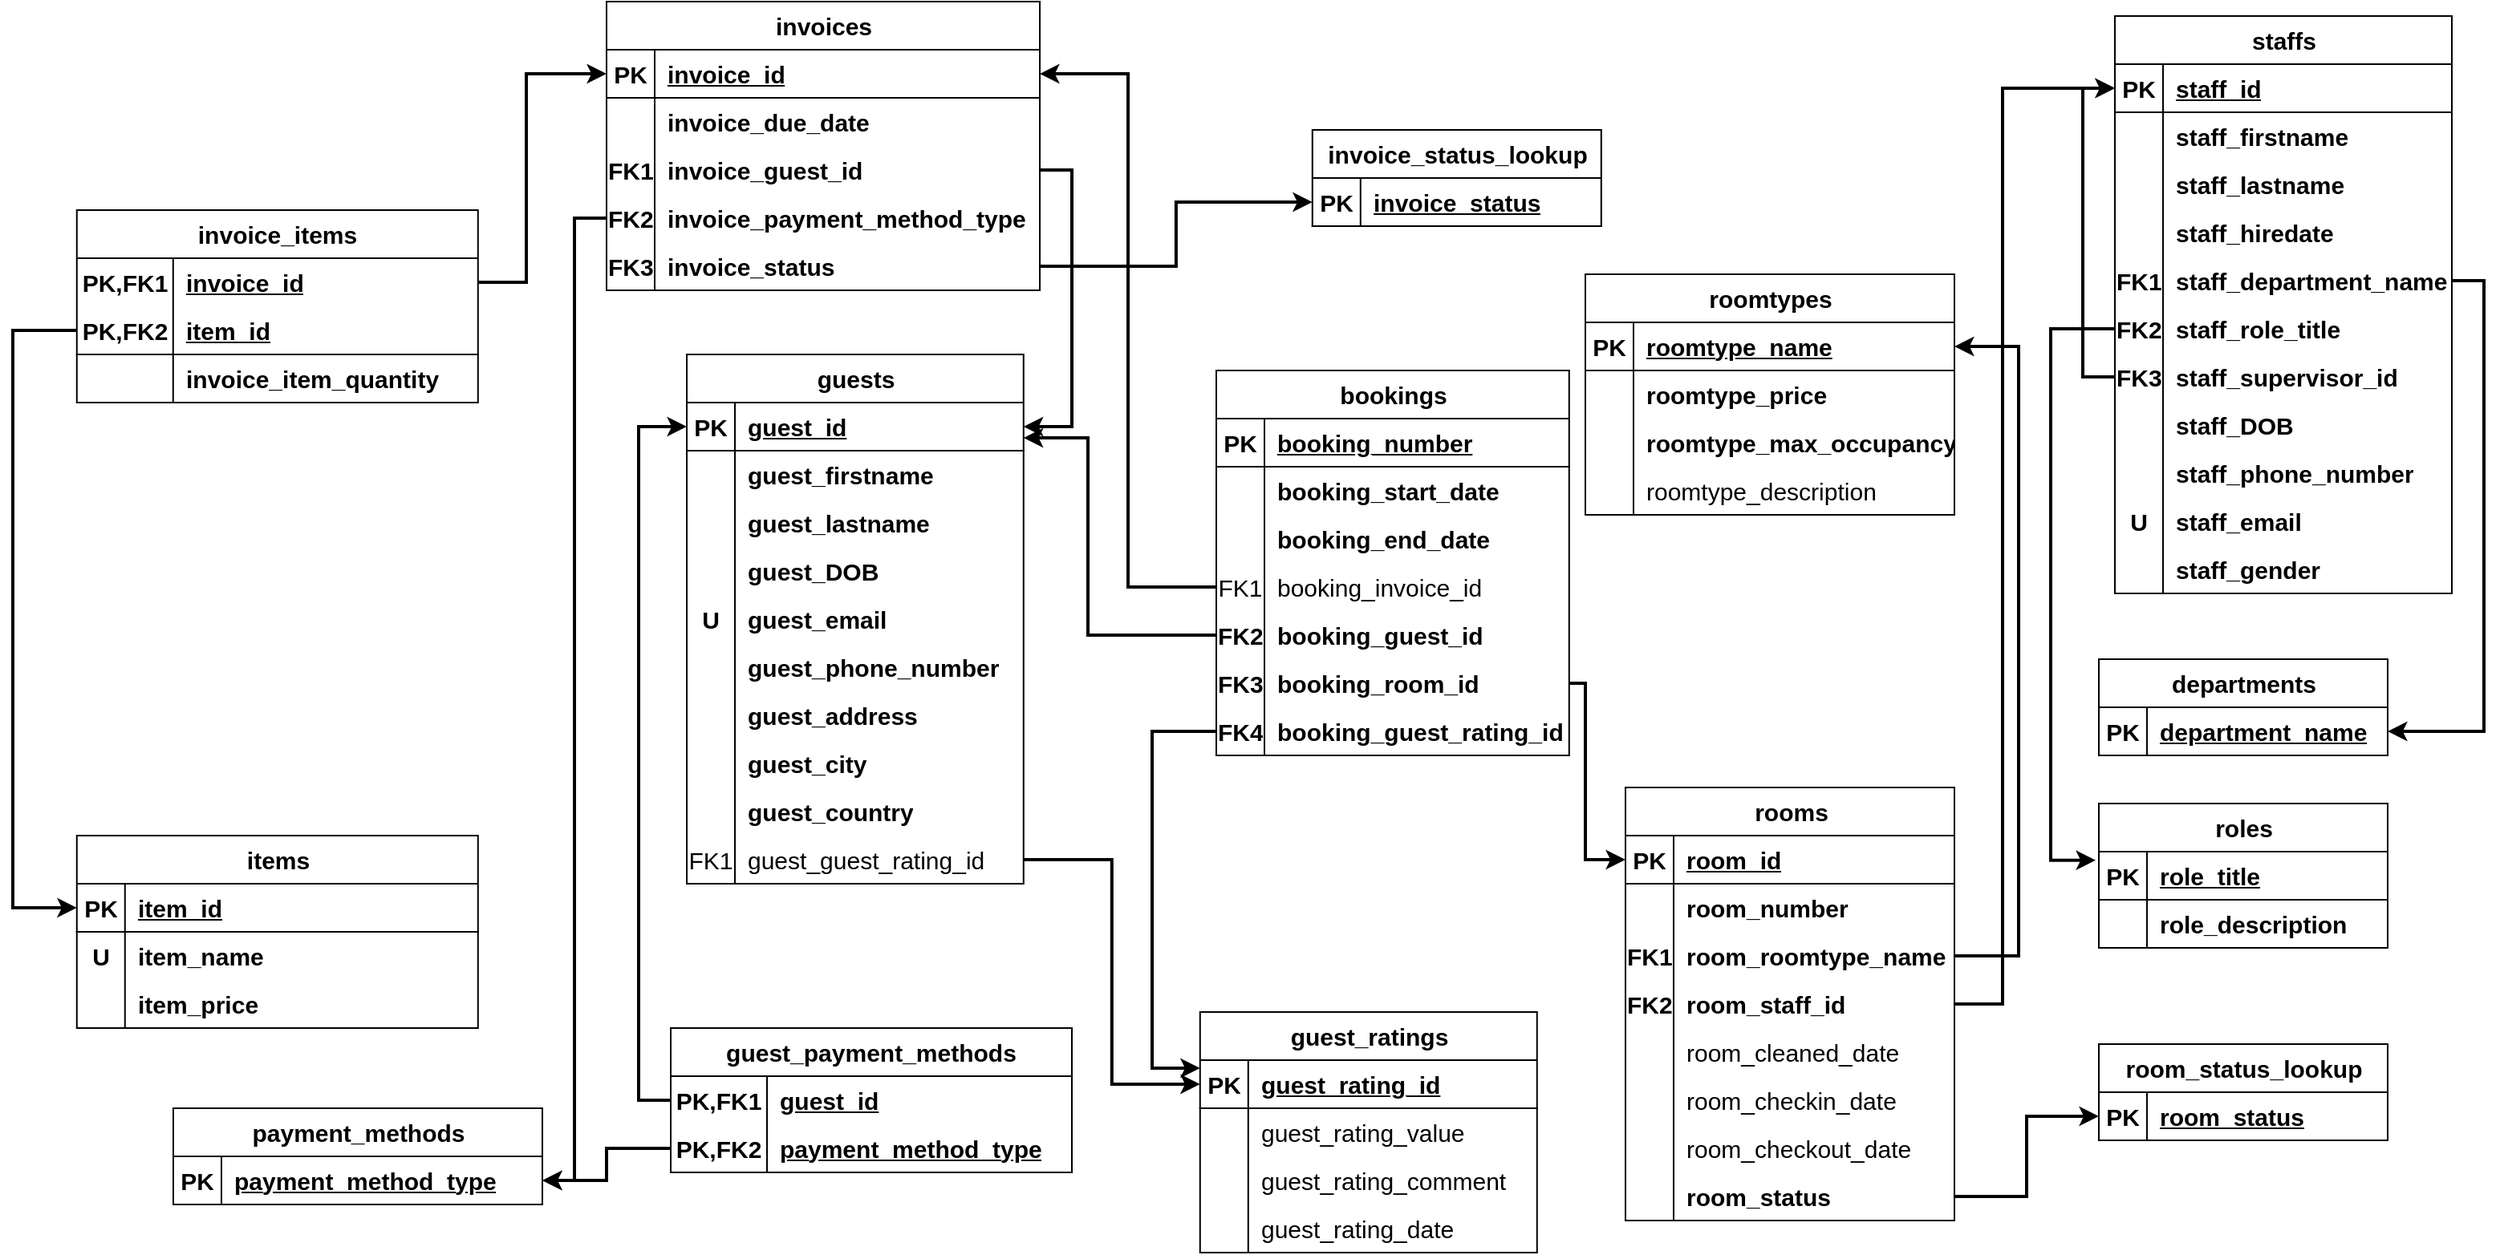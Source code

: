 <mxfile version="23.1.5" type="device" pages="2">
  <diagram name="Page-1" id="c0L-k4IsNjHAAHVYIjVo">
    <mxGraphModel dx="1900" dy="-383" grid="1" gridSize="10" guides="1" tooltips="1" connect="1" arrows="1" fold="1" page="1" pageScale="1" pageWidth="850" pageHeight="1100" math="0" shadow="0">
      <root>
        <mxCell id="0" />
        <mxCell id="1" parent="0" />
        <mxCell id="UPzwrpalSEMsGB8v7TFX-4" style="edgeStyle=orthogonalEdgeStyle;rounded=0;orthogonalLoop=1;jettySize=auto;html=1;entryX=0;entryY=0.5;entryDx=0;entryDy=0;fontSize=15;strokeWidth=2;" parent="1" source="UPzwrpalSEMsGB8v7TFX-1" target="JNjkFObuWSihsPi3QTzy-31" edge="1">
          <mxGeometry relative="1" as="geometry" />
        </mxCell>
        <mxCell id="JNjkFObuWSihsPi3QTzy-4" value="roles" style="shape=table;startSize=30;container=1;collapsible=1;childLayout=tableLayout;fixedRows=1;rowLines=0;fontStyle=1;align=center;resizeLast=1;html=1;fontSize=15;" parent="1" vertex="1">
          <mxGeometry x="820" y="1750" width="180" height="90" as="geometry" />
        </mxCell>
        <mxCell id="JNjkFObuWSihsPi3QTzy-5" value="" style="shape=tableRow;horizontal=0;startSize=0;swimlaneHead=0;swimlaneBody=0;fillColor=none;collapsible=0;dropTarget=0;points=[[0,0.5],[1,0.5]];portConstraint=eastwest;top=0;left=0;right=0;bottom=1;fontSize=15;" parent="JNjkFObuWSihsPi3QTzy-4" vertex="1">
          <mxGeometry y="30" width="180" height="30" as="geometry" />
        </mxCell>
        <mxCell id="JNjkFObuWSihsPi3QTzy-6" value="PK" style="shape=partialRectangle;connectable=0;fillColor=none;top=0;left=0;bottom=0;right=0;fontStyle=1;overflow=hidden;whiteSpace=wrap;html=1;fontSize=15;" parent="JNjkFObuWSihsPi3QTzy-5" vertex="1">
          <mxGeometry width="30" height="30" as="geometry">
            <mxRectangle width="30" height="30" as="alternateBounds" />
          </mxGeometry>
        </mxCell>
        <mxCell id="JNjkFObuWSihsPi3QTzy-7" value="role_title" style="shape=partialRectangle;connectable=0;fillColor=none;top=0;left=0;bottom=0;right=0;align=left;spacingLeft=6;fontStyle=5;overflow=hidden;whiteSpace=wrap;html=1;fontSize=15;" parent="JNjkFObuWSihsPi3QTzy-5" vertex="1">
          <mxGeometry x="30" width="150" height="30" as="geometry">
            <mxRectangle width="150" height="30" as="alternateBounds" />
          </mxGeometry>
        </mxCell>
        <mxCell id="JNjkFObuWSihsPi3QTzy-8" value="" style="shape=tableRow;horizontal=0;startSize=0;swimlaneHead=0;swimlaneBody=0;fillColor=none;collapsible=0;dropTarget=0;points=[[0,0.5],[1,0.5]];portConstraint=eastwest;top=0;left=0;right=0;bottom=0;fontSize=15;" parent="JNjkFObuWSihsPi3QTzy-4" vertex="1">
          <mxGeometry y="60" width="180" height="30" as="geometry" />
        </mxCell>
        <mxCell id="JNjkFObuWSihsPi3QTzy-9" value="" style="shape=partialRectangle;connectable=0;fillColor=none;top=0;left=0;bottom=0;right=0;editable=1;overflow=hidden;whiteSpace=wrap;html=1;fontSize=15;" parent="JNjkFObuWSihsPi3QTzy-8" vertex="1">
          <mxGeometry width="30" height="30" as="geometry">
            <mxRectangle width="30" height="30" as="alternateBounds" />
          </mxGeometry>
        </mxCell>
        <mxCell id="JNjkFObuWSihsPi3QTzy-10" value="role_description" style="shape=partialRectangle;connectable=0;fillColor=none;top=0;left=0;bottom=0;right=0;align=left;spacingLeft=6;overflow=hidden;whiteSpace=wrap;html=1;fontStyle=1;fontSize=15;" parent="JNjkFObuWSihsPi3QTzy-8" vertex="1">
          <mxGeometry x="30" width="150" height="30" as="geometry">
            <mxRectangle width="150" height="30" as="alternateBounds" />
          </mxGeometry>
        </mxCell>
        <mxCell id="JNjkFObuWSihsPi3QTzy-17" value="departments" style="shape=table;startSize=30;container=1;collapsible=1;childLayout=tableLayout;fixedRows=1;rowLines=0;fontStyle=1;align=center;resizeLast=1;html=1;fontSize=15;" parent="1" vertex="1">
          <mxGeometry x="820" y="1660" width="180" height="60" as="geometry" />
        </mxCell>
        <mxCell id="JNjkFObuWSihsPi3QTzy-18" value="" style="shape=tableRow;horizontal=0;startSize=0;swimlaneHead=0;swimlaneBody=0;fillColor=none;collapsible=0;dropTarget=0;points=[[0,0.5],[1,0.5]];portConstraint=eastwest;top=0;left=0;right=0;bottom=1;fontSize=15;" parent="JNjkFObuWSihsPi3QTzy-17" vertex="1">
          <mxGeometry y="30" width="180" height="30" as="geometry" />
        </mxCell>
        <mxCell id="JNjkFObuWSihsPi3QTzy-19" value="PK" style="shape=partialRectangle;connectable=0;fillColor=none;top=0;left=0;bottom=0;right=0;fontStyle=1;overflow=hidden;whiteSpace=wrap;html=1;fontSize=15;" parent="JNjkFObuWSihsPi3QTzy-18" vertex="1">
          <mxGeometry width="30" height="30" as="geometry">
            <mxRectangle width="30" height="30" as="alternateBounds" />
          </mxGeometry>
        </mxCell>
        <mxCell id="JNjkFObuWSihsPi3QTzy-20" value="department_name" style="shape=partialRectangle;connectable=0;fillColor=none;top=0;left=0;bottom=0;right=0;align=left;spacingLeft=6;fontStyle=5;overflow=hidden;whiteSpace=wrap;html=1;fontSize=15;" parent="JNjkFObuWSihsPi3QTzy-18" vertex="1">
          <mxGeometry x="30" width="150" height="30" as="geometry">
            <mxRectangle width="150" height="30" as="alternateBounds" />
          </mxGeometry>
        </mxCell>
        <mxCell id="JNjkFObuWSihsPi3QTzy-30" value="staffs" style="shape=table;startSize=30;container=1;collapsible=1;childLayout=tableLayout;fixedRows=1;rowLines=0;fontStyle=1;align=center;resizeLast=1;html=1;fontSize=15;" parent="1" vertex="1">
          <mxGeometry x="830" y="1259" width="210" height="360" as="geometry" />
        </mxCell>
        <mxCell id="JNjkFObuWSihsPi3QTzy-31" value="" style="shape=tableRow;horizontal=0;startSize=0;swimlaneHead=0;swimlaneBody=0;fillColor=none;collapsible=0;dropTarget=0;points=[[0,0.5],[1,0.5]];portConstraint=eastwest;top=0;left=0;right=0;bottom=1;fontSize=15;" parent="JNjkFObuWSihsPi3QTzy-30" vertex="1">
          <mxGeometry y="30" width="210" height="30" as="geometry" />
        </mxCell>
        <mxCell id="JNjkFObuWSihsPi3QTzy-32" value="PK" style="shape=partialRectangle;connectable=0;fillColor=none;top=0;left=0;bottom=0;right=0;fontStyle=1;overflow=hidden;whiteSpace=wrap;html=1;fontSize=15;" parent="JNjkFObuWSihsPi3QTzy-31" vertex="1">
          <mxGeometry width="30" height="30" as="geometry">
            <mxRectangle width="30" height="30" as="alternateBounds" />
          </mxGeometry>
        </mxCell>
        <mxCell id="JNjkFObuWSihsPi3QTzy-33" value="staff_id" style="shape=partialRectangle;connectable=0;fillColor=none;top=0;left=0;bottom=0;right=0;align=left;spacingLeft=6;fontStyle=5;overflow=hidden;whiteSpace=wrap;html=1;fontSize=15;" parent="JNjkFObuWSihsPi3QTzy-31" vertex="1">
          <mxGeometry x="30" width="180" height="30" as="geometry">
            <mxRectangle width="180" height="30" as="alternateBounds" />
          </mxGeometry>
        </mxCell>
        <mxCell id="JNjkFObuWSihsPi3QTzy-34" value="" style="shape=tableRow;horizontal=0;startSize=0;swimlaneHead=0;swimlaneBody=0;fillColor=none;collapsible=0;dropTarget=0;points=[[0,0.5],[1,0.5]];portConstraint=eastwest;top=0;left=0;right=0;bottom=0;fontSize=15;" parent="JNjkFObuWSihsPi3QTzy-30" vertex="1">
          <mxGeometry y="60" width="210" height="30" as="geometry" />
        </mxCell>
        <mxCell id="JNjkFObuWSihsPi3QTzy-35" value="" style="shape=partialRectangle;connectable=0;fillColor=none;top=0;left=0;bottom=0;right=0;editable=1;overflow=hidden;whiteSpace=wrap;html=1;fontSize=15;" parent="JNjkFObuWSihsPi3QTzy-34" vertex="1">
          <mxGeometry width="30" height="30" as="geometry">
            <mxRectangle width="30" height="30" as="alternateBounds" />
          </mxGeometry>
        </mxCell>
        <mxCell id="JNjkFObuWSihsPi3QTzy-36" value="staff_firstname" style="shape=partialRectangle;connectable=0;fillColor=none;top=0;left=0;bottom=0;right=0;align=left;spacingLeft=6;overflow=hidden;whiteSpace=wrap;html=1;fontStyle=1;fontSize=15;" parent="JNjkFObuWSihsPi3QTzy-34" vertex="1">
          <mxGeometry x="30" width="180" height="30" as="geometry">
            <mxRectangle width="180" height="30" as="alternateBounds" />
          </mxGeometry>
        </mxCell>
        <mxCell id="JNjkFObuWSihsPi3QTzy-37" value="" style="shape=tableRow;horizontal=0;startSize=0;swimlaneHead=0;swimlaneBody=0;fillColor=none;collapsible=0;dropTarget=0;points=[[0,0.5],[1,0.5]];portConstraint=eastwest;top=0;left=0;right=0;bottom=0;fontSize=15;" parent="JNjkFObuWSihsPi3QTzy-30" vertex="1">
          <mxGeometry y="90" width="210" height="30" as="geometry" />
        </mxCell>
        <mxCell id="JNjkFObuWSihsPi3QTzy-38" value="" style="shape=partialRectangle;connectable=0;fillColor=none;top=0;left=0;bottom=0;right=0;editable=1;overflow=hidden;whiteSpace=wrap;html=1;fontSize=15;" parent="JNjkFObuWSihsPi3QTzy-37" vertex="1">
          <mxGeometry width="30" height="30" as="geometry">
            <mxRectangle width="30" height="30" as="alternateBounds" />
          </mxGeometry>
        </mxCell>
        <mxCell id="JNjkFObuWSihsPi3QTzy-39" value="staff_lastname" style="shape=partialRectangle;connectable=0;fillColor=none;top=0;left=0;bottom=0;right=0;align=left;spacingLeft=6;overflow=hidden;whiteSpace=wrap;html=1;fontStyle=1;fontSize=15;" parent="JNjkFObuWSihsPi3QTzy-37" vertex="1">
          <mxGeometry x="30" width="180" height="30" as="geometry">
            <mxRectangle width="180" height="30" as="alternateBounds" />
          </mxGeometry>
        </mxCell>
        <mxCell id="JNjkFObuWSihsPi3QTzy-55" value="" style="shape=tableRow;horizontal=0;startSize=0;swimlaneHead=0;swimlaneBody=0;fillColor=none;collapsible=0;dropTarget=0;points=[[0,0.5],[1,0.5]];portConstraint=eastwest;top=0;left=0;right=0;bottom=0;fontSize=15;" parent="JNjkFObuWSihsPi3QTzy-30" vertex="1">
          <mxGeometry y="120" width="210" height="30" as="geometry" />
        </mxCell>
        <mxCell id="JNjkFObuWSihsPi3QTzy-56" value="" style="shape=partialRectangle;connectable=0;fillColor=none;top=0;left=0;bottom=0;right=0;editable=1;overflow=hidden;whiteSpace=wrap;html=1;fontSize=15;" parent="JNjkFObuWSihsPi3QTzy-55" vertex="1">
          <mxGeometry width="30" height="30" as="geometry">
            <mxRectangle width="30" height="30" as="alternateBounds" />
          </mxGeometry>
        </mxCell>
        <mxCell id="JNjkFObuWSihsPi3QTzy-57" value="staff_hiredate" style="shape=partialRectangle;connectable=0;fillColor=none;top=0;left=0;bottom=0;right=0;align=left;spacingLeft=6;overflow=hidden;whiteSpace=wrap;html=1;fontStyle=1;fontSize=15;" parent="JNjkFObuWSihsPi3QTzy-55" vertex="1">
          <mxGeometry x="30" width="180" height="30" as="geometry">
            <mxRectangle width="180" height="30" as="alternateBounds" />
          </mxGeometry>
        </mxCell>
        <mxCell id="JNjkFObuWSihsPi3QTzy-58" value="" style="shape=tableRow;horizontal=0;startSize=0;swimlaneHead=0;swimlaneBody=0;fillColor=none;collapsible=0;dropTarget=0;points=[[0,0.5],[1,0.5]];portConstraint=eastwest;top=0;left=0;right=0;bottom=0;fontSize=15;" parent="JNjkFObuWSihsPi3QTzy-30" vertex="1">
          <mxGeometry y="150" width="210" height="30" as="geometry" />
        </mxCell>
        <mxCell id="JNjkFObuWSihsPi3QTzy-59" value="&lt;b style=&quot;font-size: 15px;&quot;&gt;FK1&lt;/b&gt;" style="shape=partialRectangle;connectable=0;fillColor=none;top=0;left=0;bottom=0;right=0;editable=1;overflow=hidden;whiteSpace=wrap;html=1;fontSize=15;" parent="JNjkFObuWSihsPi3QTzy-58" vertex="1">
          <mxGeometry width="30" height="30" as="geometry">
            <mxRectangle width="30" height="30" as="alternateBounds" />
          </mxGeometry>
        </mxCell>
        <mxCell id="JNjkFObuWSihsPi3QTzy-60" value="staff_department_name" style="shape=partialRectangle;connectable=0;fillColor=none;top=0;left=0;bottom=0;right=0;align=left;spacingLeft=6;overflow=hidden;whiteSpace=wrap;html=1;fontStyle=1;fontSize=15;" parent="JNjkFObuWSihsPi3QTzy-58" vertex="1">
          <mxGeometry x="30" width="180" height="30" as="geometry">
            <mxRectangle width="180" height="30" as="alternateBounds" />
          </mxGeometry>
        </mxCell>
        <mxCell id="JNjkFObuWSihsPi3QTzy-61" value="" style="shape=tableRow;horizontal=0;startSize=0;swimlaneHead=0;swimlaneBody=0;fillColor=none;collapsible=0;dropTarget=0;points=[[0,0.5],[1,0.5]];portConstraint=eastwest;top=0;left=0;right=0;bottom=0;fontStyle=0;fontSize=15;" parent="JNjkFObuWSihsPi3QTzy-30" vertex="1">
          <mxGeometry y="180" width="210" height="30" as="geometry" />
        </mxCell>
        <mxCell id="JNjkFObuWSihsPi3QTzy-62" value="FK2" style="shape=partialRectangle;connectable=0;fillColor=none;top=0;left=0;bottom=0;right=0;editable=1;overflow=hidden;whiteSpace=wrap;html=1;fontStyle=1;fontSize=15;" parent="JNjkFObuWSihsPi3QTzy-61" vertex="1">
          <mxGeometry width="30" height="30" as="geometry">
            <mxRectangle width="30" height="30" as="alternateBounds" />
          </mxGeometry>
        </mxCell>
        <mxCell id="JNjkFObuWSihsPi3QTzy-63" value="staff_role_title" style="shape=partialRectangle;connectable=0;fillColor=none;top=0;left=0;bottom=0;right=0;align=left;spacingLeft=6;overflow=hidden;whiteSpace=wrap;html=1;fontStyle=1;fontSize=15;" parent="JNjkFObuWSihsPi3QTzy-61" vertex="1">
          <mxGeometry x="30" width="180" height="30" as="geometry">
            <mxRectangle width="180" height="30" as="alternateBounds" />
          </mxGeometry>
        </mxCell>
        <mxCell id="UPzwrpalSEMsGB8v7TFX-1" value="" style="shape=tableRow;horizontal=0;startSize=0;swimlaneHead=0;swimlaneBody=0;fillColor=none;collapsible=0;dropTarget=0;points=[[0,0.5],[1,0.5]];portConstraint=eastwest;top=0;left=0;right=0;bottom=0;fontStyle=0;fontSize=15;" parent="JNjkFObuWSihsPi3QTzy-30" vertex="1">
          <mxGeometry y="210" width="210" height="30" as="geometry" />
        </mxCell>
        <mxCell id="UPzwrpalSEMsGB8v7TFX-2" value="FK3" style="shape=partialRectangle;connectable=0;fillColor=none;top=0;left=0;bottom=0;right=0;editable=1;overflow=hidden;whiteSpace=wrap;html=1;fontStyle=1;fontSize=15;" parent="UPzwrpalSEMsGB8v7TFX-1" vertex="1">
          <mxGeometry width="30" height="30" as="geometry">
            <mxRectangle width="30" height="30" as="alternateBounds" />
          </mxGeometry>
        </mxCell>
        <mxCell id="UPzwrpalSEMsGB8v7TFX-3" value="staff_supervisor_id" style="shape=partialRectangle;connectable=0;fillColor=none;top=0;left=0;bottom=0;right=0;align=left;spacingLeft=6;overflow=hidden;whiteSpace=wrap;html=1;fontStyle=1;fontSize=15;" parent="UPzwrpalSEMsGB8v7TFX-1" vertex="1">
          <mxGeometry x="30" width="180" height="30" as="geometry">
            <mxRectangle width="180" height="30" as="alternateBounds" />
          </mxGeometry>
        </mxCell>
        <mxCell id="qkbpi_EkxGNsdv4bakUl-1" value="" style="shape=tableRow;horizontal=0;startSize=0;swimlaneHead=0;swimlaneBody=0;fillColor=none;collapsible=0;dropTarget=0;points=[[0,0.5],[1,0.5]];portConstraint=eastwest;top=0;left=0;right=0;bottom=0;fontSize=15;" parent="JNjkFObuWSihsPi3QTzy-30" vertex="1">
          <mxGeometry y="240" width="210" height="30" as="geometry" />
        </mxCell>
        <mxCell id="qkbpi_EkxGNsdv4bakUl-2" value="" style="shape=partialRectangle;connectable=0;fillColor=none;top=0;left=0;bottom=0;right=0;editable=1;overflow=hidden;whiteSpace=wrap;html=1;fontSize=15;" parent="qkbpi_EkxGNsdv4bakUl-1" vertex="1">
          <mxGeometry width="30" height="30" as="geometry">
            <mxRectangle width="30" height="30" as="alternateBounds" />
          </mxGeometry>
        </mxCell>
        <mxCell id="qkbpi_EkxGNsdv4bakUl-3" value="staff_DOB" style="shape=partialRectangle;connectable=0;fillColor=none;top=0;left=0;bottom=0;right=0;align=left;spacingLeft=6;overflow=hidden;whiteSpace=wrap;html=1;fontStyle=1;fontSize=15;" parent="qkbpi_EkxGNsdv4bakUl-1" vertex="1">
          <mxGeometry x="30" width="180" height="30" as="geometry">
            <mxRectangle width="180" height="30" as="alternateBounds" />
          </mxGeometry>
        </mxCell>
        <mxCell id="qkbpi_EkxGNsdv4bakUl-4" value="" style="shape=tableRow;horizontal=0;startSize=0;swimlaneHead=0;swimlaneBody=0;fillColor=none;collapsible=0;dropTarget=0;points=[[0,0.5],[1,0.5]];portConstraint=eastwest;top=0;left=0;right=0;bottom=0;fontSize=15;" parent="JNjkFObuWSihsPi3QTzy-30" vertex="1">
          <mxGeometry y="270" width="210" height="30" as="geometry" />
        </mxCell>
        <mxCell id="qkbpi_EkxGNsdv4bakUl-5" value="" style="shape=partialRectangle;connectable=0;fillColor=none;top=0;left=0;bottom=0;right=0;editable=1;overflow=hidden;whiteSpace=wrap;html=1;fontSize=15;" parent="qkbpi_EkxGNsdv4bakUl-4" vertex="1">
          <mxGeometry width="30" height="30" as="geometry">
            <mxRectangle width="30" height="30" as="alternateBounds" />
          </mxGeometry>
        </mxCell>
        <mxCell id="qkbpi_EkxGNsdv4bakUl-6" value="staff_phone_number" style="shape=partialRectangle;connectable=0;fillColor=none;top=0;left=0;bottom=0;right=0;align=left;spacingLeft=6;overflow=hidden;whiteSpace=wrap;html=1;fontStyle=1;fontSize=15;" parent="qkbpi_EkxGNsdv4bakUl-4" vertex="1">
          <mxGeometry x="30" width="180" height="30" as="geometry">
            <mxRectangle width="180" height="30" as="alternateBounds" />
          </mxGeometry>
        </mxCell>
        <mxCell id="qkbpi_EkxGNsdv4bakUl-7" value="" style="shape=tableRow;horizontal=0;startSize=0;swimlaneHead=0;swimlaneBody=0;fillColor=none;collapsible=0;dropTarget=0;points=[[0,0.5],[1,0.5]];portConstraint=eastwest;top=0;left=0;right=0;bottom=0;fontSize=15;" parent="JNjkFObuWSihsPi3QTzy-30" vertex="1">
          <mxGeometry y="300" width="210" height="30" as="geometry" />
        </mxCell>
        <mxCell id="qkbpi_EkxGNsdv4bakUl-8" value="U" style="shape=partialRectangle;connectable=0;fillColor=none;top=0;left=0;bottom=0;right=0;editable=1;overflow=hidden;whiteSpace=wrap;html=1;fontSize=15;fontStyle=1" parent="qkbpi_EkxGNsdv4bakUl-7" vertex="1">
          <mxGeometry width="30" height="30" as="geometry">
            <mxRectangle width="30" height="30" as="alternateBounds" />
          </mxGeometry>
        </mxCell>
        <mxCell id="qkbpi_EkxGNsdv4bakUl-9" value="staff_email" style="shape=partialRectangle;connectable=0;fillColor=none;top=0;left=0;bottom=0;right=0;align=left;spacingLeft=6;overflow=hidden;whiteSpace=wrap;html=1;fontStyle=1;fontSize=15;" parent="qkbpi_EkxGNsdv4bakUl-7" vertex="1">
          <mxGeometry x="30" width="180" height="30" as="geometry">
            <mxRectangle width="180" height="30" as="alternateBounds" />
          </mxGeometry>
        </mxCell>
        <mxCell id="qkbpi_EkxGNsdv4bakUl-10" value="" style="shape=tableRow;horizontal=0;startSize=0;swimlaneHead=0;swimlaneBody=0;fillColor=none;collapsible=0;dropTarget=0;points=[[0,0.5],[1,0.5]];portConstraint=eastwest;top=0;left=0;right=0;bottom=0;fontSize=15;" parent="JNjkFObuWSihsPi3QTzy-30" vertex="1">
          <mxGeometry y="330" width="210" height="30" as="geometry" />
        </mxCell>
        <mxCell id="qkbpi_EkxGNsdv4bakUl-11" value="" style="shape=partialRectangle;connectable=0;fillColor=none;top=0;left=0;bottom=0;right=0;editable=1;overflow=hidden;whiteSpace=wrap;html=1;fontSize=15;" parent="qkbpi_EkxGNsdv4bakUl-10" vertex="1">
          <mxGeometry width="30" height="30" as="geometry">
            <mxRectangle width="30" height="30" as="alternateBounds" />
          </mxGeometry>
        </mxCell>
        <mxCell id="qkbpi_EkxGNsdv4bakUl-12" value="staff_gender" style="shape=partialRectangle;connectable=0;fillColor=none;top=0;left=0;bottom=0;right=0;align=left;spacingLeft=6;overflow=hidden;whiteSpace=wrap;html=1;fontStyle=1;fontSize=15;" parent="qkbpi_EkxGNsdv4bakUl-10" vertex="1">
          <mxGeometry x="30" width="180" height="30" as="geometry">
            <mxRectangle width="180" height="30" as="alternateBounds" />
          </mxGeometry>
        </mxCell>
        <mxCell id="JNjkFObuWSihsPi3QTzy-65" style="edgeStyle=orthogonalEdgeStyle;rounded=0;orthogonalLoop=1;jettySize=auto;html=1;entryX=1;entryY=0.5;entryDx=0;entryDy=0;exitX=1;exitY=0.5;exitDx=0;exitDy=0;fontSize=15;strokeWidth=2;" parent="1" source="JNjkFObuWSihsPi3QTzy-58" target="JNjkFObuWSihsPi3QTzy-18" edge="1">
          <mxGeometry relative="1" as="geometry">
            <Array as="points">
              <mxPoint x="1060" y="1424" />
              <mxPoint x="1060" y="1705" />
            </Array>
          </mxGeometry>
        </mxCell>
        <mxCell id="JNjkFObuWSihsPi3QTzy-66" value="roomtypes" style="shape=table;startSize=30;container=1;collapsible=1;childLayout=tableLayout;fixedRows=1;rowLines=0;fontStyle=1;align=center;resizeLast=1;html=1;fontSize=15;" parent="1" vertex="1">
          <mxGeometry x="500" y="1420" width="230" height="150" as="geometry" />
        </mxCell>
        <mxCell id="JNjkFObuWSihsPi3QTzy-67" value="" style="shape=tableRow;horizontal=0;startSize=0;swimlaneHead=0;swimlaneBody=0;fillColor=none;collapsible=0;dropTarget=0;points=[[0,0.5],[1,0.5]];portConstraint=eastwest;top=0;left=0;right=0;bottom=1;fontSize=15;" parent="JNjkFObuWSihsPi3QTzy-66" vertex="1">
          <mxGeometry y="30" width="230" height="30" as="geometry" />
        </mxCell>
        <mxCell id="JNjkFObuWSihsPi3QTzy-68" value="PK" style="shape=partialRectangle;connectable=0;fillColor=none;top=0;left=0;bottom=0;right=0;fontStyle=1;overflow=hidden;whiteSpace=wrap;html=1;fontSize=15;" parent="JNjkFObuWSihsPi3QTzy-67" vertex="1">
          <mxGeometry width="30" height="30" as="geometry">
            <mxRectangle width="30" height="30" as="alternateBounds" />
          </mxGeometry>
        </mxCell>
        <mxCell id="JNjkFObuWSihsPi3QTzy-69" value="roomtype_name" style="shape=partialRectangle;connectable=0;fillColor=none;top=0;left=0;bottom=0;right=0;align=left;spacingLeft=6;fontStyle=5;overflow=hidden;whiteSpace=wrap;html=1;fontSize=15;" parent="JNjkFObuWSihsPi3QTzy-67" vertex="1">
          <mxGeometry x="30" width="200" height="30" as="geometry">
            <mxRectangle width="200" height="30" as="alternateBounds" />
          </mxGeometry>
        </mxCell>
        <mxCell id="JNjkFObuWSihsPi3QTzy-73" value="" style="shape=tableRow;horizontal=0;startSize=0;swimlaneHead=0;swimlaneBody=0;fillColor=none;collapsible=0;dropTarget=0;points=[[0,0.5],[1,0.5]];portConstraint=eastwest;top=0;left=0;right=0;bottom=0;fontSize=15;" parent="JNjkFObuWSihsPi3QTzy-66" vertex="1">
          <mxGeometry y="60" width="230" height="30" as="geometry" />
        </mxCell>
        <mxCell id="JNjkFObuWSihsPi3QTzy-74" value="" style="shape=partialRectangle;connectable=0;fillColor=none;top=0;left=0;bottom=0;right=0;editable=1;overflow=hidden;whiteSpace=wrap;html=1;fontSize=15;" parent="JNjkFObuWSihsPi3QTzy-73" vertex="1">
          <mxGeometry width="30" height="30" as="geometry">
            <mxRectangle width="30" height="30" as="alternateBounds" />
          </mxGeometry>
        </mxCell>
        <mxCell id="JNjkFObuWSihsPi3QTzy-75" value="roomtype_price" style="shape=partialRectangle;connectable=0;fillColor=none;top=0;left=0;bottom=0;right=0;align=left;spacingLeft=6;overflow=hidden;whiteSpace=wrap;html=1;fontStyle=1;fontSize=15;" parent="JNjkFObuWSihsPi3QTzy-73" vertex="1">
          <mxGeometry x="30" width="200" height="30" as="geometry">
            <mxRectangle width="200" height="30" as="alternateBounds" />
          </mxGeometry>
        </mxCell>
        <mxCell id="JNjkFObuWSihsPi3QTzy-76" value="" style="shape=tableRow;horizontal=0;startSize=0;swimlaneHead=0;swimlaneBody=0;fillColor=none;collapsible=0;dropTarget=0;points=[[0,0.5],[1,0.5]];portConstraint=eastwest;top=0;left=0;right=0;bottom=0;fontSize=15;" parent="JNjkFObuWSihsPi3QTzy-66" vertex="1">
          <mxGeometry y="90" width="230" height="30" as="geometry" />
        </mxCell>
        <mxCell id="JNjkFObuWSihsPi3QTzy-77" value="" style="shape=partialRectangle;connectable=0;fillColor=none;top=0;left=0;bottom=0;right=0;editable=1;overflow=hidden;whiteSpace=wrap;html=1;fontSize=15;" parent="JNjkFObuWSihsPi3QTzy-76" vertex="1">
          <mxGeometry width="30" height="30" as="geometry">
            <mxRectangle width="30" height="30" as="alternateBounds" />
          </mxGeometry>
        </mxCell>
        <mxCell id="JNjkFObuWSihsPi3QTzy-78" value="roomtype_max_occupancy" style="shape=partialRectangle;connectable=0;fillColor=none;top=0;left=0;bottom=0;right=0;align=left;spacingLeft=6;overflow=hidden;whiteSpace=wrap;html=1;fontStyle=1;fontSize=15;" parent="JNjkFObuWSihsPi3QTzy-76" vertex="1">
          <mxGeometry x="30" width="200" height="30" as="geometry">
            <mxRectangle width="200" height="30" as="alternateBounds" />
          </mxGeometry>
        </mxCell>
        <mxCell id="JNjkFObuWSihsPi3QTzy-82" value="" style="shape=tableRow;horizontal=0;startSize=0;swimlaneHead=0;swimlaneBody=0;fillColor=none;collapsible=0;dropTarget=0;points=[[0,0.5],[1,0.5]];portConstraint=eastwest;top=0;left=0;right=0;bottom=0;fontSize=15;" parent="JNjkFObuWSihsPi3QTzy-66" vertex="1">
          <mxGeometry y="120" width="230" height="30" as="geometry" />
        </mxCell>
        <mxCell id="JNjkFObuWSihsPi3QTzy-83" value="" style="shape=partialRectangle;connectable=0;fillColor=none;top=0;left=0;bottom=0;right=0;editable=1;overflow=hidden;whiteSpace=wrap;html=1;fontSize=15;" parent="JNjkFObuWSihsPi3QTzy-82" vertex="1">
          <mxGeometry width="30" height="30" as="geometry">
            <mxRectangle width="30" height="30" as="alternateBounds" />
          </mxGeometry>
        </mxCell>
        <mxCell id="JNjkFObuWSihsPi3QTzy-84" value="roomtype_description" style="shape=partialRectangle;connectable=0;fillColor=none;top=0;left=0;bottom=0;right=0;align=left;spacingLeft=6;overflow=hidden;whiteSpace=wrap;html=1;fontSize=15;" parent="JNjkFObuWSihsPi3QTzy-82" vertex="1">
          <mxGeometry x="30" width="200" height="30" as="geometry">
            <mxRectangle width="200" height="30" as="alternateBounds" />
          </mxGeometry>
        </mxCell>
        <mxCell id="JNjkFObuWSihsPi3QTzy-88" value="rooms" style="shape=table;startSize=30;container=1;collapsible=1;childLayout=tableLayout;fixedRows=1;rowLines=0;fontStyle=1;align=center;resizeLast=1;html=1;fontSize=15;" parent="1" vertex="1">
          <mxGeometry x="525" y="1740" width="205" height="270" as="geometry" />
        </mxCell>
        <mxCell id="JNjkFObuWSihsPi3QTzy-89" value="" style="shape=tableRow;horizontal=0;startSize=0;swimlaneHead=0;swimlaneBody=0;fillColor=none;collapsible=0;dropTarget=0;points=[[0,0.5],[1,0.5]];portConstraint=eastwest;top=0;left=0;right=0;bottom=1;fontSize=15;" parent="JNjkFObuWSihsPi3QTzy-88" vertex="1">
          <mxGeometry y="30" width="205" height="30" as="geometry" />
        </mxCell>
        <mxCell id="JNjkFObuWSihsPi3QTzy-90" value="PK" style="shape=partialRectangle;connectable=0;fillColor=none;top=0;left=0;bottom=0;right=0;fontStyle=1;overflow=hidden;whiteSpace=wrap;html=1;fontSize=15;" parent="JNjkFObuWSihsPi3QTzy-89" vertex="1">
          <mxGeometry width="30" height="30" as="geometry">
            <mxRectangle width="30" height="30" as="alternateBounds" />
          </mxGeometry>
        </mxCell>
        <mxCell id="JNjkFObuWSihsPi3QTzy-91" value="room_id" style="shape=partialRectangle;connectable=0;fillColor=none;top=0;left=0;bottom=0;right=0;align=left;spacingLeft=6;fontStyle=5;overflow=hidden;whiteSpace=wrap;html=1;fontSize=15;" parent="JNjkFObuWSihsPi3QTzy-89" vertex="1">
          <mxGeometry x="30" width="175" height="30" as="geometry">
            <mxRectangle width="175" height="30" as="alternateBounds" />
          </mxGeometry>
        </mxCell>
        <mxCell id="JNjkFObuWSihsPi3QTzy-95" value="" style="shape=tableRow;horizontal=0;startSize=0;swimlaneHead=0;swimlaneBody=0;fillColor=none;collapsible=0;dropTarget=0;points=[[0,0.5],[1,0.5]];portConstraint=eastwest;top=0;left=0;right=0;bottom=0;movable=1;resizable=1;rotatable=1;deletable=1;editable=1;locked=0;connectable=1;fontSize=15;" parent="JNjkFObuWSihsPi3QTzy-88" vertex="1">
          <mxGeometry y="60" width="205" height="30" as="geometry" />
        </mxCell>
        <mxCell id="JNjkFObuWSihsPi3QTzy-96" value="" style="shape=partialRectangle;connectable=0;fillColor=none;top=0;left=0;bottom=0;right=0;editable=1;overflow=hidden;whiteSpace=wrap;html=1;fontSize=15;" parent="JNjkFObuWSihsPi3QTzy-95" vertex="1">
          <mxGeometry width="30" height="30" as="geometry">
            <mxRectangle width="30" height="30" as="alternateBounds" />
          </mxGeometry>
        </mxCell>
        <mxCell id="JNjkFObuWSihsPi3QTzy-97" value="room_number" style="shape=partialRectangle;connectable=0;fillColor=none;top=0;left=0;bottom=0;right=0;align=left;spacingLeft=6;overflow=hidden;whiteSpace=wrap;html=1;fontStyle=1;fontSize=15;" parent="JNjkFObuWSihsPi3QTzy-95" vertex="1">
          <mxGeometry x="30" width="175" height="30" as="geometry">
            <mxRectangle width="175" height="30" as="alternateBounds" />
          </mxGeometry>
        </mxCell>
        <mxCell id="JNjkFObuWSihsPi3QTzy-98" value="" style="shape=tableRow;horizontal=0;startSize=0;swimlaneHead=0;swimlaneBody=0;fillColor=none;collapsible=0;dropTarget=0;points=[[0,0.5],[1,0.5]];portConstraint=eastwest;top=0;left=0;right=0;bottom=0;fontSize=15;" parent="JNjkFObuWSihsPi3QTzy-88" vertex="1">
          <mxGeometry y="90" width="205" height="30" as="geometry" />
        </mxCell>
        <mxCell id="JNjkFObuWSihsPi3QTzy-99" value="FK1" style="shape=partialRectangle;connectable=0;fillColor=none;top=0;left=0;bottom=0;right=0;editable=1;overflow=hidden;whiteSpace=wrap;html=1;fontStyle=1;fontSize=15;" parent="JNjkFObuWSihsPi3QTzy-98" vertex="1">
          <mxGeometry width="30" height="30" as="geometry">
            <mxRectangle width="30" height="30" as="alternateBounds" />
          </mxGeometry>
        </mxCell>
        <mxCell id="JNjkFObuWSihsPi3QTzy-100" value="room_roomtype_name" style="shape=partialRectangle;connectable=0;fillColor=none;top=0;left=0;bottom=0;right=0;align=left;spacingLeft=6;overflow=hidden;whiteSpace=wrap;html=1;fontStyle=1;fontSize=15;" parent="JNjkFObuWSihsPi3QTzy-98" vertex="1">
          <mxGeometry x="30" width="175" height="30" as="geometry">
            <mxRectangle width="175" height="30" as="alternateBounds" />
          </mxGeometry>
        </mxCell>
        <mxCell id="JNjkFObuWSihsPi3QTzy-101" value="" style="shape=tableRow;horizontal=0;startSize=0;swimlaneHead=0;swimlaneBody=0;fillColor=none;collapsible=0;dropTarget=0;points=[[0,0.5],[1,0.5]];portConstraint=eastwest;top=0;left=0;right=0;bottom=0;fontSize=15;" parent="JNjkFObuWSihsPi3QTzy-88" vertex="1">
          <mxGeometry y="120" width="205" height="30" as="geometry" />
        </mxCell>
        <mxCell id="JNjkFObuWSihsPi3QTzy-102" value="FK2" style="shape=partialRectangle;connectable=0;fillColor=none;top=0;left=0;bottom=0;right=0;editable=1;overflow=hidden;whiteSpace=wrap;html=1;fontStyle=1;fontSize=15;" parent="JNjkFObuWSihsPi3QTzy-101" vertex="1">
          <mxGeometry width="30" height="30" as="geometry">
            <mxRectangle width="30" height="30" as="alternateBounds" />
          </mxGeometry>
        </mxCell>
        <mxCell id="JNjkFObuWSihsPi3QTzy-103" value="room_staff_id" style="shape=partialRectangle;connectable=0;fillColor=none;top=0;left=0;bottom=0;right=0;align=left;spacingLeft=6;overflow=hidden;whiteSpace=wrap;html=1;fontStyle=1;fontSize=15;" parent="JNjkFObuWSihsPi3QTzy-101" vertex="1">
          <mxGeometry x="30" width="175" height="30" as="geometry">
            <mxRectangle width="175" height="30" as="alternateBounds" />
          </mxGeometry>
        </mxCell>
        <mxCell id="UPzwrpalSEMsGB8v7TFX-5" value="" style="shape=tableRow;horizontal=0;startSize=0;swimlaneHead=0;swimlaneBody=0;fillColor=none;collapsible=0;dropTarget=0;points=[[0,0.5],[1,0.5]];portConstraint=eastwest;top=0;left=0;right=0;bottom=0;movable=1;resizable=1;rotatable=1;deletable=1;editable=1;locked=0;connectable=1;fontSize=15;" parent="JNjkFObuWSihsPi3QTzy-88" vertex="1">
          <mxGeometry y="150" width="205" height="30" as="geometry" />
        </mxCell>
        <mxCell id="UPzwrpalSEMsGB8v7TFX-6" value="" style="shape=partialRectangle;connectable=0;fillColor=none;top=0;left=0;bottom=0;right=0;editable=1;overflow=hidden;whiteSpace=wrap;html=1;fontSize=15;" parent="UPzwrpalSEMsGB8v7TFX-5" vertex="1">
          <mxGeometry width="30" height="30" as="geometry">
            <mxRectangle width="30" height="30" as="alternateBounds" />
          </mxGeometry>
        </mxCell>
        <mxCell id="UPzwrpalSEMsGB8v7TFX-7" value="&lt;span style=&quot;font-weight: normal; font-size: 15px;&quot;&gt;room_cleaned_date&lt;/span&gt;" style="shape=partialRectangle;connectable=0;fillColor=none;top=0;left=0;bottom=0;right=0;align=left;spacingLeft=6;overflow=hidden;whiteSpace=wrap;html=1;fontStyle=1;fontSize=15;" parent="UPzwrpalSEMsGB8v7TFX-5" vertex="1">
          <mxGeometry x="30" width="175" height="30" as="geometry">
            <mxRectangle width="175" height="30" as="alternateBounds" />
          </mxGeometry>
        </mxCell>
        <mxCell id="Ya4uXMrLHYWg0zAZIqxW-1" value="" style="shape=tableRow;horizontal=0;startSize=0;swimlaneHead=0;swimlaneBody=0;fillColor=none;collapsible=0;dropTarget=0;points=[[0,0.5],[1,0.5]];portConstraint=eastwest;top=0;left=0;right=0;bottom=0;movable=1;resizable=1;rotatable=1;deletable=1;editable=1;locked=0;connectable=1;fontSize=15;" parent="JNjkFObuWSihsPi3QTzy-88" vertex="1">
          <mxGeometry y="180" width="205" height="30" as="geometry" />
        </mxCell>
        <mxCell id="Ya4uXMrLHYWg0zAZIqxW-2" value="" style="shape=partialRectangle;connectable=0;fillColor=none;top=0;left=0;bottom=0;right=0;editable=1;overflow=hidden;whiteSpace=wrap;html=1;fontSize=15;" parent="Ya4uXMrLHYWg0zAZIqxW-1" vertex="1">
          <mxGeometry width="30" height="30" as="geometry">
            <mxRectangle width="30" height="30" as="alternateBounds" />
          </mxGeometry>
        </mxCell>
        <mxCell id="Ya4uXMrLHYWg0zAZIqxW-3" value="&lt;span style=&quot;font-weight: normal; font-size: 15px;&quot;&gt;room_checkin_date&lt;/span&gt;" style="shape=partialRectangle;connectable=0;fillColor=none;top=0;left=0;bottom=0;right=0;align=left;spacingLeft=6;overflow=hidden;whiteSpace=wrap;html=1;fontStyle=1;fontSize=15;" parent="Ya4uXMrLHYWg0zAZIqxW-1" vertex="1">
          <mxGeometry x="30" width="175" height="30" as="geometry">
            <mxRectangle width="175" height="30" as="alternateBounds" />
          </mxGeometry>
        </mxCell>
        <mxCell id="Ya4uXMrLHYWg0zAZIqxW-4" value="" style="shape=tableRow;horizontal=0;startSize=0;swimlaneHead=0;swimlaneBody=0;fillColor=none;collapsible=0;dropTarget=0;points=[[0,0.5],[1,0.5]];portConstraint=eastwest;top=0;left=0;right=0;bottom=0;movable=1;resizable=1;rotatable=1;deletable=1;editable=1;locked=0;connectable=1;fontSize=15;" parent="JNjkFObuWSihsPi3QTzy-88" vertex="1">
          <mxGeometry y="210" width="205" height="30" as="geometry" />
        </mxCell>
        <mxCell id="Ya4uXMrLHYWg0zAZIqxW-5" value="" style="shape=partialRectangle;connectable=0;fillColor=none;top=0;left=0;bottom=0;right=0;editable=1;overflow=hidden;whiteSpace=wrap;html=1;fontSize=15;" parent="Ya4uXMrLHYWg0zAZIqxW-4" vertex="1">
          <mxGeometry width="30" height="30" as="geometry">
            <mxRectangle width="30" height="30" as="alternateBounds" />
          </mxGeometry>
        </mxCell>
        <mxCell id="Ya4uXMrLHYWg0zAZIqxW-6" value="&lt;span style=&quot;font-weight: normal; font-size: 15px;&quot;&gt;room_checkout_date&lt;/span&gt;" style="shape=partialRectangle;connectable=0;fillColor=none;top=0;left=0;bottom=0;right=0;align=left;spacingLeft=6;overflow=hidden;whiteSpace=wrap;html=1;fontStyle=1;fontSize=15;" parent="Ya4uXMrLHYWg0zAZIqxW-4" vertex="1">
          <mxGeometry x="30" width="175" height="30" as="geometry">
            <mxRectangle width="175" height="30" as="alternateBounds" />
          </mxGeometry>
        </mxCell>
        <mxCell id="GhYaBqCUdXHmLidMKI3i-1" value="" style="shape=tableRow;horizontal=0;startSize=0;swimlaneHead=0;swimlaneBody=0;fillColor=none;collapsible=0;dropTarget=0;points=[[0,0.5],[1,0.5]];portConstraint=eastwest;top=0;left=0;right=0;bottom=0;movable=1;resizable=1;rotatable=1;deletable=1;editable=1;locked=0;connectable=1;fontSize=15;" parent="JNjkFObuWSihsPi3QTzy-88" vertex="1">
          <mxGeometry y="240" width="205" height="30" as="geometry" />
        </mxCell>
        <mxCell id="GhYaBqCUdXHmLidMKI3i-2" value="" style="shape=partialRectangle;connectable=0;fillColor=none;top=0;left=0;bottom=0;right=0;editable=1;overflow=hidden;whiteSpace=wrap;html=1;fontSize=15;" parent="GhYaBqCUdXHmLidMKI3i-1" vertex="1">
          <mxGeometry width="30" height="30" as="geometry">
            <mxRectangle width="30" height="30" as="alternateBounds" />
          </mxGeometry>
        </mxCell>
        <mxCell id="GhYaBqCUdXHmLidMKI3i-3" value="&lt;span style=&quot;font-size: 15px;&quot;&gt;room_status&lt;/span&gt;" style="shape=partialRectangle;connectable=0;fillColor=none;top=0;left=0;bottom=0;right=0;align=left;spacingLeft=6;overflow=hidden;whiteSpace=wrap;html=1;fontStyle=1;fontSize=15;" parent="GhYaBqCUdXHmLidMKI3i-1" vertex="1">
          <mxGeometry x="30" width="175" height="30" as="geometry">
            <mxRectangle width="175" height="30" as="alternateBounds" />
          </mxGeometry>
        </mxCell>
        <mxCell id="JNjkFObuWSihsPi3QTzy-113" value="bookings" style="shape=table;startSize=30;container=1;collapsible=1;childLayout=tableLayout;fixedRows=1;rowLines=0;fontStyle=1;align=center;resizeLast=1;html=1;fontSize=15;" parent="1" vertex="1">
          <mxGeometry x="270" y="1480" width="219.89" height="240" as="geometry" />
        </mxCell>
        <mxCell id="JNjkFObuWSihsPi3QTzy-114" value="" style="shape=tableRow;horizontal=0;startSize=0;swimlaneHead=0;swimlaneBody=0;fillColor=none;collapsible=0;dropTarget=0;points=[[0,0.5],[1,0.5]];portConstraint=eastwest;top=0;left=0;right=0;bottom=1;fontSize=15;" parent="JNjkFObuWSihsPi3QTzy-113" vertex="1">
          <mxGeometry y="30" width="219.89" height="30" as="geometry" />
        </mxCell>
        <mxCell id="JNjkFObuWSihsPi3QTzy-115" value="PK" style="shape=partialRectangle;connectable=0;fillColor=none;top=0;left=0;bottom=0;right=0;fontStyle=1;overflow=hidden;whiteSpace=wrap;html=1;fontSize=15;" parent="JNjkFObuWSihsPi3QTzy-114" vertex="1">
          <mxGeometry width="30" height="30" as="geometry">
            <mxRectangle width="30" height="30" as="alternateBounds" />
          </mxGeometry>
        </mxCell>
        <mxCell id="JNjkFObuWSihsPi3QTzy-116" value="booking_number" style="shape=partialRectangle;connectable=0;fillColor=none;top=0;left=0;bottom=0;right=0;align=left;spacingLeft=6;fontStyle=5;overflow=hidden;whiteSpace=wrap;html=1;fontSize=15;" parent="JNjkFObuWSihsPi3QTzy-114" vertex="1">
          <mxGeometry x="30" width="189.89" height="30" as="geometry">
            <mxRectangle width="189.89" height="30" as="alternateBounds" />
          </mxGeometry>
        </mxCell>
        <mxCell id="JNjkFObuWSihsPi3QTzy-120" value="" style="shape=tableRow;horizontal=0;startSize=0;swimlaneHead=0;swimlaneBody=0;fillColor=none;collapsible=0;dropTarget=0;points=[[0,0.5],[1,0.5]];portConstraint=eastwest;top=0;left=0;right=0;bottom=0;fontSize=15;" parent="JNjkFObuWSihsPi3QTzy-113" vertex="1">
          <mxGeometry y="60" width="219.89" height="30" as="geometry" />
        </mxCell>
        <mxCell id="JNjkFObuWSihsPi3QTzy-121" value="" style="shape=partialRectangle;connectable=0;fillColor=none;top=0;left=0;bottom=0;right=0;editable=1;overflow=hidden;whiteSpace=wrap;html=1;fontSize=15;" parent="JNjkFObuWSihsPi3QTzy-120" vertex="1">
          <mxGeometry width="30" height="30" as="geometry">
            <mxRectangle width="30" height="30" as="alternateBounds" />
          </mxGeometry>
        </mxCell>
        <mxCell id="JNjkFObuWSihsPi3QTzy-122" value="booking_start_date" style="shape=partialRectangle;connectable=0;fillColor=none;top=0;left=0;bottom=0;right=0;align=left;spacingLeft=6;overflow=hidden;whiteSpace=wrap;html=1;fontStyle=1;fontSize=15;" parent="JNjkFObuWSihsPi3QTzy-120" vertex="1">
          <mxGeometry x="30" width="189.89" height="30" as="geometry">
            <mxRectangle width="189.89" height="30" as="alternateBounds" />
          </mxGeometry>
        </mxCell>
        <mxCell id="JNjkFObuWSihsPi3QTzy-123" value="" style="shape=tableRow;horizontal=0;startSize=0;swimlaneHead=0;swimlaneBody=0;fillColor=none;collapsible=0;dropTarget=0;points=[[0,0.5],[1,0.5]];portConstraint=eastwest;top=0;left=0;right=0;bottom=0;fontStyle=1;fontSize=15;" parent="JNjkFObuWSihsPi3QTzy-113" vertex="1">
          <mxGeometry y="90" width="219.89" height="30" as="geometry" />
        </mxCell>
        <mxCell id="JNjkFObuWSihsPi3QTzy-124" value="" style="shape=partialRectangle;connectable=0;fillColor=none;top=0;left=0;bottom=0;right=0;editable=1;overflow=hidden;whiteSpace=wrap;html=1;fontSize=15;" parent="JNjkFObuWSihsPi3QTzy-123" vertex="1">
          <mxGeometry width="30" height="30" as="geometry">
            <mxRectangle width="30" height="30" as="alternateBounds" />
          </mxGeometry>
        </mxCell>
        <mxCell id="JNjkFObuWSihsPi3QTzy-125" value="booking_end_date" style="shape=partialRectangle;connectable=0;fillColor=none;top=0;left=0;bottom=0;right=0;align=left;spacingLeft=6;overflow=hidden;whiteSpace=wrap;html=1;fontStyle=1;fontSize=15;" parent="JNjkFObuWSihsPi3QTzy-123" vertex="1">
          <mxGeometry x="30" width="189.89" height="30" as="geometry">
            <mxRectangle width="189.89" height="30" as="alternateBounds" />
          </mxGeometry>
        </mxCell>
        <mxCell id="kjsFCcRXz8dB2E8ujbUS-42" value="" style="shape=tableRow;horizontal=0;startSize=0;swimlaneHead=0;swimlaneBody=0;fillColor=none;collapsible=0;dropTarget=0;points=[[0,0.5],[1,0.5]];portConstraint=eastwest;top=0;left=0;right=0;bottom=0;fontSize=15;" parent="JNjkFObuWSihsPi3QTzy-113" vertex="1">
          <mxGeometry y="120" width="219.89" height="30" as="geometry" />
        </mxCell>
        <mxCell id="kjsFCcRXz8dB2E8ujbUS-43" value="FK1" style="shape=partialRectangle;connectable=0;fillColor=none;top=0;left=0;bottom=0;right=0;editable=1;overflow=hidden;whiteSpace=wrap;html=1;fontSize=15;" parent="kjsFCcRXz8dB2E8ujbUS-42" vertex="1">
          <mxGeometry width="30" height="30" as="geometry">
            <mxRectangle width="30" height="30" as="alternateBounds" />
          </mxGeometry>
        </mxCell>
        <mxCell id="kjsFCcRXz8dB2E8ujbUS-44" value="booking_invoice_id" style="shape=partialRectangle;connectable=0;fillColor=none;top=0;left=0;bottom=0;right=0;align=left;spacingLeft=6;overflow=hidden;whiteSpace=wrap;html=1;fontSize=15;" parent="kjsFCcRXz8dB2E8ujbUS-42" vertex="1">
          <mxGeometry x="30" width="189.89" height="30" as="geometry">
            <mxRectangle width="189.89" height="30" as="alternateBounds" />
          </mxGeometry>
        </mxCell>
        <mxCell id="kjsFCcRXz8dB2E8ujbUS-59" value="" style="shape=tableRow;horizontal=0;startSize=0;swimlaneHead=0;swimlaneBody=0;fillColor=none;collapsible=0;dropTarget=0;points=[[0,0.5],[1,0.5]];portConstraint=eastwest;top=0;left=0;right=0;bottom=0;fontSize=15;" parent="JNjkFObuWSihsPi3QTzy-113" vertex="1">
          <mxGeometry y="150" width="219.89" height="30" as="geometry" />
        </mxCell>
        <mxCell id="kjsFCcRXz8dB2E8ujbUS-60" value="&lt;b style=&quot;font-size: 15px;&quot;&gt;FK2&lt;/b&gt;" style="shape=partialRectangle;connectable=0;fillColor=none;top=0;left=0;bottom=0;right=0;editable=1;overflow=hidden;whiteSpace=wrap;html=1;fontSize=15;" parent="kjsFCcRXz8dB2E8ujbUS-59" vertex="1">
          <mxGeometry width="30" height="30" as="geometry">
            <mxRectangle width="30" height="30" as="alternateBounds" />
          </mxGeometry>
        </mxCell>
        <mxCell id="kjsFCcRXz8dB2E8ujbUS-61" value="&lt;b style=&quot;font-size: 15px;&quot;&gt;booking_guest_id&lt;/b&gt;" style="shape=partialRectangle;connectable=0;fillColor=none;top=0;left=0;bottom=0;right=0;align=left;spacingLeft=6;overflow=hidden;whiteSpace=wrap;html=1;fontSize=15;" parent="kjsFCcRXz8dB2E8ujbUS-59" vertex="1">
          <mxGeometry x="30" width="189.89" height="30" as="geometry">
            <mxRectangle width="189.89" height="30" as="alternateBounds" />
          </mxGeometry>
        </mxCell>
        <mxCell id="kjsFCcRXz8dB2E8ujbUS-66" value="" style="shape=tableRow;horizontal=0;startSize=0;swimlaneHead=0;swimlaneBody=0;fillColor=none;collapsible=0;dropTarget=0;points=[[0,0.5],[1,0.5]];portConstraint=eastwest;top=0;left=0;right=0;bottom=0;fontSize=15;" parent="JNjkFObuWSihsPi3QTzy-113" vertex="1">
          <mxGeometry y="180" width="219.89" height="30" as="geometry" />
        </mxCell>
        <mxCell id="kjsFCcRXz8dB2E8ujbUS-67" value="&lt;b style=&quot;font-size: 15px;&quot;&gt;FK3&lt;/b&gt;" style="shape=partialRectangle;connectable=0;fillColor=none;top=0;left=0;bottom=0;right=0;editable=1;overflow=hidden;whiteSpace=wrap;html=1;fontSize=15;" parent="kjsFCcRXz8dB2E8ujbUS-66" vertex="1">
          <mxGeometry width="30" height="30" as="geometry">
            <mxRectangle width="30" height="30" as="alternateBounds" />
          </mxGeometry>
        </mxCell>
        <mxCell id="kjsFCcRXz8dB2E8ujbUS-68" value="&lt;b style=&quot;font-size: 15px;&quot;&gt;booking_room_id&lt;/b&gt;" style="shape=partialRectangle;connectable=0;fillColor=none;top=0;left=0;bottom=0;right=0;align=left;spacingLeft=6;overflow=hidden;whiteSpace=wrap;html=1;fontSize=15;" parent="kjsFCcRXz8dB2E8ujbUS-66" vertex="1">
          <mxGeometry x="30" width="189.89" height="30" as="geometry">
            <mxRectangle width="189.89" height="30" as="alternateBounds" />
          </mxGeometry>
        </mxCell>
        <mxCell id="kjsFCcRXz8dB2E8ujbUS-72" value="" style="shape=tableRow;horizontal=0;startSize=0;swimlaneHead=0;swimlaneBody=0;fillColor=none;collapsible=0;dropTarget=0;points=[[0,0.5],[1,0.5]];portConstraint=eastwest;top=0;left=0;right=0;bottom=0;fontSize=15;" parent="JNjkFObuWSihsPi3QTzy-113" vertex="1">
          <mxGeometry y="210" width="219.89" height="30" as="geometry" />
        </mxCell>
        <mxCell id="kjsFCcRXz8dB2E8ujbUS-73" value="&lt;b style=&quot;font-size: 15px;&quot;&gt;FK4&lt;/b&gt;" style="shape=partialRectangle;connectable=0;fillColor=none;top=0;left=0;bottom=0;right=0;editable=1;overflow=hidden;whiteSpace=wrap;html=1;fontSize=15;" parent="kjsFCcRXz8dB2E8ujbUS-72" vertex="1">
          <mxGeometry width="30" height="30" as="geometry">
            <mxRectangle width="30" height="30" as="alternateBounds" />
          </mxGeometry>
        </mxCell>
        <mxCell id="kjsFCcRXz8dB2E8ujbUS-74" value="&lt;b style=&quot;font-size: 15px;&quot;&gt;booking_guest_rating_id&lt;/b&gt;" style="shape=partialRectangle;connectable=0;fillColor=none;top=0;left=0;bottom=0;right=0;align=left;spacingLeft=6;overflow=hidden;whiteSpace=wrap;html=1;fontSize=15;" parent="kjsFCcRXz8dB2E8ujbUS-72" vertex="1">
          <mxGeometry x="30" width="189.89" height="30" as="geometry">
            <mxRectangle width="189.89" height="30" as="alternateBounds" />
          </mxGeometry>
        </mxCell>
        <mxCell id="JNjkFObuWSihsPi3QTzy-126" value="guests" style="shape=table;startSize=30;container=1;collapsible=1;childLayout=tableLayout;fixedRows=1;rowLines=0;fontStyle=1;align=center;resizeLast=1;html=1;fontSize=15;" parent="1" vertex="1">
          <mxGeometry x="-60" y="1470" width="209.89" height="330" as="geometry" />
        </mxCell>
        <mxCell id="JNjkFObuWSihsPi3QTzy-127" value="" style="shape=tableRow;horizontal=0;startSize=0;swimlaneHead=0;swimlaneBody=0;fillColor=none;collapsible=0;dropTarget=0;points=[[0,0.5],[1,0.5]];portConstraint=eastwest;top=0;left=0;right=0;bottom=1;fontSize=15;" parent="JNjkFObuWSihsPi3QTzy-126" vertex="1">
          <mxGeometry y="30" width="209.89" height="30" as="geometry" />
        </mxCell>
        <mxCell id="JNjkFObuWSihsPi3QTzy-128" value="PK" style="shape=partialRectangle;connectable=0;fillColor=none;top=0;left=0;bottom=0;right=0;fontStyle=1;overflow=hidden;whiteSpace=wrap;html=1;fontSize=15;" parent="JNjkFObuWSihsPi3QTzy-127" vertex="1">
          <mxGeometry width="30" height="30" as="geometry">
            <mxRectangle width="30" height="30" as="alternateBounds" />
          </mxGeometry>
        </mxCell>
        <mxCell id="JNjkFObuWSihsPi3QTzy-129" value="guest_id" style="shape=partialRectangle;connectable=0;fillColor=none;top=0;left=0;bottom=0;right=0;align=left;spacingLeft=6;fontStyle=5;overflow=hidden;whiteSpace=wrap;html=1;fontSize=15;" parent="JNjkFObuWSihsPi3QTzy-127" vertex="1">
          <mxGeometry x="30" width="179.89" height="30" as="geometry">
            <mxRectangle width="179.89" height="30" as="alternateBounds" />
          </mxGeometry>
        </mxCell>
        <mxCell id="JNjkFObuWSihsPi3QTzy-130" value="" style="shape=tableRow;horizontal=0;startSize=0;swimlaneHead=0;swimlaneBody=0;fillColor=none;collapsible=0;dropTarget=0;points=[[0,0.5],[1,0.5]];portConstraint=eastwest;top=0;left=0;right=0;bottom=0;fontSize=15;" parent="JNjkFObuWSihsPi3QTzy-126" vertex="1">
          <mxGeometry y="60" width="209.89" height="30" as="geometry" />
        </mxCell>
        <mxCell id="JNjkFObuWSihsPi3QTzy-131" value="" style="shape=partialRectangle;connectable=0;fillColor=none;top=0;left=0;bottom=0;right=0;editable=1;overflow=hidden;whiteSpace=wrap;html=1;fontSize=15;" parent="JNjkFObuWSihsPi3QTzy-130" vertex="1">
          <mxGeometry width="30" height="30" as="geometry">
            <mxRectangle width="30" height="30" as="alternateBounds" />
          </mxGeometry>
        </mxCell>
        <mxCell id="JNjkFObuWSihsPi3QTzy-132" value="guest_firstname" style="shape=partialRectangle;connectable=0;fillColor=none;top=0;left=0;bottom=0;right=0;align=left;spacingLeft=6;overflow=hidden;whiteSpace=wrap;html=1;fontStyle=1;fontSize=15;" parent="JNjkFObuWSihsPi3QTzy-130" vertex="1">
          <mxGeometry x="30" width="179.89" height="30" as="geometry">
            <mxRectangle width="179.89" height="30" as="alternateBounds" />
          </mxGeometry>
        </mxCell>
        <mxCell id="JNjkFObuWSihsPi3QTzy-133" value="" style="shape=tableRow;horizontal=0;startSize=0;swimlaneHead=0;swimlaneBody=0;fillColor=none;collapsible=0;dropTarget=0;points=[[0,0.5],[1,0.5]];portConstraint=eastwest;top=0;left=0;right=0;bottom=0;fontSize=15;" parent="JNjkFObuWSihsPi3QTzy-126" vertex="1">
          <mxGeometry y="90" width="209.89" height="30" as="geometry" />
        </mxCell>
        <mxCell id="JNjkFObuWSihsPi3QTzy-134" value="" style="shape=partialRectangle;connectable=0;fillColor=none;top=0;left=0;bottom=0;right=0;editable=1;overflow=hidden;whiteSpace=wrap;html=1;fontSize=15;" parent="JNjkFObuWSihsPi3QTzy-133" vertex="1">
          <mxGeometry width="30" height="30" as="geometry">
            <mxRectangle width="30" height="30" as="alternateBounds" />
          </mxGeometry>
        </mxCell>
        <mxCell id="JNjkFObuWSihsPi3QTzy-135" value="guest_lastname" style="shape=partialRectangle;connectable=0;fillColor=none;top=0;left=0;bottom=0;right=0;align=left;spacingLeft=6;overflow=hidden;whiteSpace=wrap;html=1;fontStyle=1;fontSize=15;" parent="JNjkFObuWSihsPi3QTzy-133" vertex="1">
          <mxGeometry x="30" width="179.89" height="30" as="geometry">
            <mxRectangle width="179.89" height="30" as="alternateBounds" />
          </mxGeometry>
        </mxCell>
        <mxCell id="JNjkFObuWSihsPi3QTzy-136" value="" style="shape=tableRow;horizontal=0;startSize=0;swimlaneHead=0;swimlaneBody=0;fillColor=none;collapsible=0;dropTarget=0;points=[[0,0.5],[1,0.5]];portConstraint=eastwest;top=0;left=0;right=0;bottom=0;fontSize=15;" parent="JNjkFObuWSihsPi3QTzy-126" vertex="1">
          <mxGeometry y="120" width="209.89" height="30" as="geometry" />
        </mxCell>
        <mxCell id="JNjkFObuWSihsPi3QTzy-137" value="" style="shape=partialRectangle;connectable=0;fillColor=none;top=0;left=0;bottom=0;right=0;editable=1;overflow=hidden;whiteSpace=wrap;html=1;fontSize=15;" parent="JNjkFObuWSihsPi3QTzy-136" vertex="1">
          <mxGeometry width="30" height="30" as="geometry">
            <mxRectangle width="30" height="30" as="alternateBounds" />
          </mxGeometry>
        </mxCell>
        <mxCell id="JNjkFObuWSihsPi3QTzy-138" value="guest_DOB" style="shape=partialRectangle;connectable=0;fillColor=none;top=0;left=0;bottom=0;right=0;align=left;spacingLeft=6;overflow=hidden;whiteSpace=wrap;html=1;fontStyle=1;fontSize=15;" parent="JNjkFObuWSihsPi3QTzy-136" vertex="1">
          <mxGeometry x="30" width="179.89" height="30" as="geometry">
            <mxRectangle width="179.89" height="30" as="alternateBounds" />
          </mxGeometry>
        </mxCell>
        <mxCell id="JNjkFObuWSihsPi3QTzy-142" value="" style="shape=tableRow;horizontal=0;startSize=0;swimlaneHead=0;swimlaneBody=0;fillColor=none;collapsible=0;dropTarget=0;points=[[0,0.5],[1,0.5]];portConstraint=eastwest;top=0;left=0;right=0;bottom=0;fontSize=15;" parent="JNjkFObuWSihsPi3QTzy-126" vertex="1">
          <mxGeometry y="150" width="209.89" height="30" as="geometry" />
        </mxCell>
        <mxCell id="JNjkFObuWSihsPi3QTzy-143" value="&lt;b style=&quot;font-size: 15px;&quot;&gt;U&lt;/b&gt;" style="shape=partialRectangle;connectable=0;fillColor=none;top=0;left=0;bottom=0;right=0;editable=1;overflow=hidden;whiteSpace=wrap;html=1;fontSize=15;" parent="JNjkFObuWSihsPi3QTzy-142" vertex="1">
          <mxGeometry width="30" height="30" as="geometry">
            <mxRectangle width="30" height="30" as="alternateBounds" />
          </mxGeometry>
        </mxCell>
        <mxCell id="JNjkFObuWSihsPi3QTzy-144" value="guest_email" style="shape=partialRectangle;connectable=0;fillColor=none;top=0;left=0;bottom=0;right=0;align=left;spacingLeft=6;overflow=hidden;whiteSpace=wrap;html=1;fontStyle=1;fontSize=15;" parent="JNjkFObuWSihsPi3QTzy-142" vertex="1">
          <mxGeometry x="30" width="179.89" height="30" as="geometry">
            <mxRectangle width="179.89" height="30" as="alternateBounds" />
          </mxGeometry>
        </mxCell>
        <mxCell id="JNjkFObuWSihsPi3QTzy-145" value="" style="shape=tableRow;horizontal=0;startSize=0;swimlaneHead=0;swimlaneBody=0;fillColor=none;collapsible=0;dropTarget=0;points=[[0,0.5],[1,0.5]];portConstraint=eastwest;top=0;left=0;right=0;bottom=0;fontSize=15;" parent="JNjkFObuWSihsPi3QTzy-126" vertex="1">
          <mxGeometry y="180" width="209.89" height="30" as="geometry" />
        </mxCell>
        <mxCell id="JNjkFObuWSihsPi3QTzy-146" value="" style="shape=partialRectangle;connectable=0;fillColor=none;top=0;left=0;bottom=0;right=0;editable=1;overflow=hidden;whiteSpace=wrap;html=1;fontSize=15;" parent="JNjkFObuWSihsPi3QTzy-145" vertex="1">
          <mxGeometry width="30" height="30" as="geometry">
            <mxRectangle width="30" height="30" as="alternateBounds" />
          </mxGeometry>
        </mxCell>
        <mxCell id="JNjkFObuWSihsPi3QTzy-147" value="guest_phone_number" style="shape=partialRectangle;connectable=0;fillColor=none;top=0;left=0;bottom=0;right=0;align=left;spacingLeft=6;overflow=hidden;whiteSpace=wrap;html=1;fontStyle=1;fontSize=15;" parent="JNjkFObuWSihsPi3QTzy-145" vertex="1">
          <mxGeometry x="30" width="179.89" height="30" as="geometry">
            <mxRectangle width="179.89" height="30" as="alternateBounds" />
          </mxGeometry>
        </mxCell>
        <mxCell id="JNjkFObuWSihsPi3QTzy-148" value="" style="shape=tableRow;horizontal=0;startSize=0;swimlaneHead=0;swimlaneBody=0;fillColor=none;collapsible=0;dropTarget=0;points=[[0,0.5],[1,0.5]];portConstraint=eastwest;top=0;left=0;right=0;bottom=0;fontSize=15;" parent="JNjkFObuWSihsPi3QTzy-126" vertex="1">
          <mxGeometry y="210" width="209.89" height="30" as="geometry" />
        </mxCell>
        <mxCell id="JNjkFObuWSihsPi3QTzy-149" value="" style="shape=partialRectangle;connectable=0;fillColor=none;top=0;left=0;bottom=0;right=0;editable=1;overflow=hidden;whiteSpace=wrap;html=1;fontSize=15;" parent="JNjkFObuWSihsPi3QTzy-148" vertex="1">
          <mxGeometry width="30" height="30" as="geometry">
            <mxRectangle width="30" height="30" as="alternateBounds" />
          </mxGeometry>
        </mxCell>
        <mxCell id="JNjkFObuWSihsPi3QTzy-150" value="guest_address" style="shape=partialRectangle;connectable=0;fillColor=none;top=0;left=0;bottom=0;right=0;align=left;spacingLeft=6;overflow=hidden;whiteSpace=wrap;html=1;fontStyle=1;fontSize=15;" parent="JNjkFObuWSihsPi3QTzy-148" vertex="1">
          <mxGeometry x="30" width="179.89" height="30" as="geometry">
            <mxRectangle width="179.89" height="30" as="alternateBounds" />
          </mxGeometry>
        </mxCell>
        <mxCell id="JNjkFObuWSihsPi3QTzy-151" value="" style="shape=tableRow;horizontal=0;startSize=0;swimlaneHead=0;swimlaneBody=0;fillColor=none;collapsible=0;dropTarget=0;points=[[0,0.5],[1,0.5]];portConstraint=eastwest;top=0;left=0;right=0;bottom=0;fontSize=15;" parent="JNjkFObuWSihsPi3QTzy-126" vertex="1">
          <mxGeometry y="240" width="209.89" height="30" as="geometry" />
        </mxCell>
        <mxCell id="JNjkFObuWSihsPi3QTzy-152" value="" style="shape=partialRectangle;connectable=0;fillColor=none;top=0;left=0;bottom=0;right=0;editable=1;overflow=hidden;whiteSpace=wrap;html=1;fontSize=15;" parent="JNjkFObuWSihsPi3QTzy-151" vertex="1">
          <mxGeometry width="30" height="30" as="geometry">
            <mxRectangle width="30" height="30" as="alternateBounds" />
          </mxGeometry>
        </mxCell>
        <mxCell id="JNjkFObuWSihsPi3QTzy-153" value="guest_city" style="shape=partialRectangle;connectable=0;fillColor=none;top=0;left=0;bottom=0;right=0;align=left;spacingLeft=6;overflow=hidden;whiteSpace=wrap;html=1;fontStyle=1;fontSize=15;" parent="JNjkFObuWSihsPi3QTzy-151" vertex="1">
          <mxGeometry x="30" width="179.89" height="30" as="geometry">
            <mxRectangle width="179.89" height="30" as="alternateBounds" />
          </mxGeometry>
        </mxCell>
        <mxCell id="JNjkFObuWSihsPi3QTzy-154" value="" style="shape=tableRow;horizontal=0;startSize=0;swimlaneHead=0;swimlaneBody=0;fillColor=none;collapsible=0;dropTarget=0;points=[[0,0.5],[1,0.5]];portConstraint=eastwest;top=0;left=0;right=0;bottom=0;fontSize=15;" parent="JNjkFObuWSihsPi3QTzy-126" vertex="1">
          <mxGeometry y="270" width="209.89" height="30" as="geometry" />
        </mxCell>
        <mxCell id="JNjkFObuWSihsPi3QTzy-155" value="" style="shape=partialRectangle;connectable=0;fillColor=none;top=0;left=0;bottom=0;right=0;editable=1;overflow=hidden;whiteSpace=wrap;html=1;fontSize=15;" parent="JNjkFObuWSihsPi3QTzy-154" vertex="1">
          <mxGeometry width="30" height="30" as="geometry">
            <mxRectangle width="30" height="30" as="alternateBounds" />
          </mxGeometry>
        </mxCell>
        <mxCell id="JNjkFObuWSihsPi3QTzy-156" value="guest_country" style="shape=partialRectangle;connectable=0;fillColor=none;top=0;left=0;bottom=0;right=0;align=left;spacingLeft=6;overflow=hidden;whiteSpace=wrap;html=1;fontStyle=1;fontSize=15;" parent="JNjkFObuWSihsPi3QTzy-154" vertex="1">
          <mxGeometry x="30" width="179.89" height="30" as="geometry">
            <mxRectangle width="179.89" height="30" as="alternateBounds" />
          </mxGeometry>
        </mxCell>
        <mxCell id="JNjkFObuWSihsPi3QTzy-157" value="" style="shape=tableRow;horizontal=0;startSize=0;swimlaneHead=0;swimlaneBody=0;fillColor=none;collapsible=0;dropTarget=0;points=[[0,0.5],[1,0.5]];portConstraint=eastwest;top=0;left=0;right=0;bottom=0;fontSize=15;" parent="JNjkFObuWSihsPi3QTzy-126" vertex="1">
          <mxGeometry y="300" width="209.89" height="30" as="geometry" />
        </mxCell>
        <mxCell id="JNjkFObuWSihsPi3QTzy-158" value="FK1" style="shape=partialRectangle;connectable=0;fillColor=none;top=0;left=0;bottom=0;right=0;editable=1;overflow=hidden;whiteSpace=wrap;html=1;fontSize=15;" parent="JNjkFObuWSihsPi3QTzy-157" vertex="1">
          <mxGeometry width="30" height="30" as="geometry">
            <mxRectangle width="30" height="30" as="alternateBounds" />
          </mxGeometry>
        </mxCell>
        <mxCell id="JNjkFObuWSihsPi3QTzy-159" value="guest_guest_rating_id" style="shape=partialRectangle;connectable=0;fillColor=none;top=0;left=0;bottom=0;right=0;align=left;spacingLeft=6;overflow=hidden;whiteSpace=wrap;html=1;fontSize=15;" parent="JNjkFObuWSihsPi3QTzy-157" vertex="1">
          <mxGeometry x="30" width="179.89" height="30" as="geometry">
            <mxRectangle width="179.89" height="30" as="alternateBounds" />
          </mxGeometry>
        </mxCell>
        <mxCell id="JNjkFObuWSihsPi3QTzy-160" value="guest_ratings" style="shape=table;startSize=30;container=1;collapsible=1;childLayout=tableLayout;fixedRows=1;rowLines=0;fontStyle=1;align=center;resizeLast=1;html=1;fontSize=15;" parent="1" vertex="1">
          <mxGeometry x="259.89" y="1880" width="210" height="150" as="geometry" />
        </mxCell>
        <mxCell id="JNjkFObuWSihsPi3QTzy-161" value="" style="shape=tableRow;horizontal=0;startSize=0;swimlaneHead=0;swimlaneBody=0;fillColor=none;collapsible=0;dropTarget=0;points=[[0,0.5],[1,0.5]];portConstraint=eastwest;top=0;left=0;right=0;bottom=1;fontSize=15;" parent="JNjkFObuWSihsPi3QTzy-160" vertex="1">
          <mxGeometry y="30" width="210" height="30" as="geometry" />
        </mxCell>
        <mxCell id="JNjkFObuWSihsPi3QTzy-162" value="PK" style="shape=partialRectangle;connectable=0;fillColor=none;top=0;left=0;bottom=0;right=0;fontStyle=1;overflow=hidden;whiteSpace=wrap;html=1;fontSize=15;" parent="JNjkFObuWSihsPi3QTzy-161" vertex="1">
          <mxGeometry width="30" height="30" as="geometry">
            <mxRectangle width="30" height="30" as="alternateBounds" />
          </mxGeometry>
        </mxCell>
        <mxCell id="JNjkFObuWSihsPi3QTzy-163" value="guest_rating_id" style="shape=partialRectangle;connectable=0;fillColor=none;top=0;left=0;bottom=0;right=0;align=left;spacingLeft=6;fontStyle=5;overflow=hidden;whiteSpace=wrap;html=1;fontSize=15;" parent="JNjkFObuWSihsPi3QTzy-161" vertex="1">
          <mxGeometry x="30" width="180" height="30" as="geometry">
            <mxRectangle width="180" height="30" as="alternateBounds" />
          </mxGeometry>
        </mxCell>
        <mxCell id="JNjkFObuWSihsPi3QTzy-164" value="" style="shape=tableRow;horizontal=0;startSize=0;swimlaneHead=0;swimlaneBody=0;fillColor=none;collapsible=0;dropTarget=0;points=[[0,0.5],[1,0.5]];portConstraint=eastwest;top=0;left=0;right=0;bottom=0;fontSize=15;" parent="JNjkFObuWSihsPi3QTzy-160" vertex="1">
          <mxGeometry y="60" width="210" height="30" as="geometry" />
        </mxCell>
        <mxCell id="JNjkFObuWSihsPi3QTzy-165" value="" style="shape=partialRectangle;connectable=0;fillColor=none;top=0;left=0;bottom=0;right=0;editable=1;overflow=hidden;whiteSpace=wrap;html=1;fontSize=15;" parent="JNjkFObuWSihsPi3QTzy-164" vertex="1">
          <mxGeometry width="30" height="30" as="geometry">
            <mxRectangle width="30" height="30" as="alternateBounds" />
          </mxGeometry>
        </mxCell>
        <mxCell id="JNjkFObuWSihsPi3QTzy-166" value="guest_rating_value" style="shape=partialRectangle;connectable=0;fillColor=none;top=0;left=0;bottom=0;right=0;align=left;spacingLeft=6;overflow=hidden;whiteSpace=wrap;html=1;fontStyle=0;fontSize=15;" parent="JNjkFObuWSihsPi3QTzy-164" vertex="1">
          <mxGeometry x="30" width="180" height="30" as="geometry">
            <mxRectangle width="180" height="30" as="alternateBounds" />
          </mxGeometry>
        </mxCell>
        <mxCell id="JNjkFObuWSihsPi3QTzy-167" value="" style="shape=tableRow;horizontal=0;startSize=0;swimlaneHead=0;swimlaneBody=0;fillColor=none;collapsible=0;dropTarget=0;points=[[0,0.5],[1,0.5]];portConstraint=eastwest;top=0;left=0;right=0;bottom=0;fontStyle=1;fontSize=15;" parent="JNjkFObuWSihsPi3QTzy-160" vertex="1">
          <mxGeometry y="90" width="210" height="30" as="geometry" />
        </mxCell>
        <mxCell id="JNjkFObuWSihsPi3QTzy-168" value="" style="shape=partialRectangle;connectable=0;fillColor=none;top=0;left=0;bottom=0;right=0;editable=1;overflow=hidden;whiteSpace=wrap;html=1;fontSize=15;" parent="JNjkFObuWSihsPi3QTzy-167" vertex="1">
          <mxGeometry width="30" height="30" as="geometry">
            <mxRectangle width="30" height="30" as="alternateBounds" />
          </mxGeometry>
        </mxCell>
        <mxCell id="JNjkFObuWSihsPi3QTzy-169" value="&lt;span style=&quot;font-weight: normal; font-size: 15px;&quot;&gt;guest_rating_comment&lt;/span&gt;" style="shape=partialRectangle;connectable=0;fillColor=none;top=0;left=0;bottom=0;right=0;align=left;spacingLeft=6;overflow=hidden;whiteSpace=wrap;html=1;fontStyle=1;fontSize=15;" parent="JNjkFObuWSihsPi3QTzy-167" vertex="1">
          <mxGeometry x="30" width="180" height="30" as="geometry">
            <mxRectangle width="180" height="30" as="alternateBounds" />
          </mxGeometry>
        </mxCell>
        <mxCell id="kjsFCcRXz8dB2E8ujbUS-56" value="" style="shape=tableRow;horizontal=0;startSize=0;swimlaneHead=0;swimlaneBody=0;fillColor=none;collapsible=0;dropTarget=0;points=[[0,0.5],[1,0.5]];portConstraint=eastwest;top=0;left=0;right=0;bottom=0;fontSize=15;" parent="JNjkFObuWSihsPi3QTzy-160" vertex="1">
          <mxGeometry y="120" width="210" height="30" as="geometry" />
        </mxCell>
        <mxCell id="kjsFCcRXz8dB2E8ujbUS-57" value="" style="shape=partialRectangle;connectable=0;fillColor=none;top=0;left=0;bottom=0;right=0;editable=1;overflow=hidden;whiteSpace=wrap;html=1;fontSize=15;" parent="kjsFCcRXz8dB2E8ujbUS-56" vertex="1">
          <mxGeometry width="30" height="30" as="geometry">
            <mxRectangle width="30" height="30" as="alternateBounds" />
          </mxGeometry>
        </mxCell>
        <mxCell id="kjsFCcRXz8dB2E8ujbUS-58" value="guest_rating_date" style="shape=partialRectangle;connectable=0;fillColor=none;top=0;left=0;bottom=0;right=0;align=left;spacingLeft=6;overflow=hidden;whiteSpace=wrap;html=1;fontStyle=0;fontSize=15;" parent="kjsFCcRXz8dB2E8ujbUS-56" vertex="1">
          <mxGeometry x="30" width="180" height="30" as="geometry">
            <mxRectangle width="180" height="30" as="alternateBounds" />
          </mxGeometry>
        </mxCell>
        <mxCell id="JNjkFObuWSihsPi3QTzy-176" style="edgeStyle=orthogonalEdgeStyle;rounded=0;orthogonalLoop=1;jettySize=auto;html=1;entryX=0;entryY=0.5;entryDx=0;entryDy=0;fontSize=15;strokeWidth=2;" parent="1" source="JNjkFObuWSihsPi3QTzy-157" target="JNjkFObuWSihsPi3QTzy-161" edge="1">
          <mxGeometry relative="1" as="geometry" />
        </mxCell>
        <mxCell id="JNjkFObuWSihsPi3QTzy-177" value="payment_methods" style="shape=table;startSize=30;container=1;collapsible=1;childLayout=tableLayout;fixedRows=1;rowLines=0;fontStyle=1;align=center;resizeLast=1;html=1;fontSize=15;" parent="1" vertex="1">
          <mxGeometry x="-380" y="1940" width="230" height="60" as="geometry" />
        </mxCell>
        <mxCell id="JNjkFObuWSihsPi3QTzy-178" value="" style="shape=tableRow;horizontal=0;startSize=0;swimlaneHead=0;swimlaneBody=0;fillColor=none;collapsible=0;dropTarget=0;points=[[0,0.5],[1,0.5]];portConstraint=eastwest;top=0;left=0;right=0;bottom=1;fontSize=15;" parent="JNjkFObuWSihsPi3QTzy-177" vertex="1">
          <mxGeometry y="30" width="230" height="30" as="geometry" />
        </mxCell>
        <mxCell id="JNjkFObuWSihsPi3QTzy-179" value="PK" style="shape=partialRectangle;connectable=0;fillColor=none;top=0;left=0;bottom=0;right=0;fontStyle=1;overflow=hidden;whiteSpace=wrap;html=1;fontSize=15;" parent="JNjkFObuWSihsPi3QTzy-178" vertex="1">
          <mxGeometry width="30" height="30" as="geometry">
            <mxRectangle width="30" height="30" as="alternateBounds" />
          </mxGeometry>
        </mxCell>
        <mxCell id="JNjkFObuWSihsPi3QTzy-180" value="payment_method_type" style="shape=partialRectangle;connectable=0;fillColor=none;top=0;left=0;bottom=0;right=0;align=left;spacingLeft=6;fontStyle=5;overflow=hidden;whiteSpace=wrap;html=1;fontSize=15;" parent="JNjkFObuWSihsPi3QTzy-178" vertex="1">
          <mxGeometry x="30" width="200" height="30" as="geometry">
            <mxRectangle width="200" height="30" as="alternateBounds" />
          </mxGeometry>
        </mxCell>
        <mxCell id="JNjkFObuWSihsPi3QTzy-192" value="invoices" style="shape=table;startSize=30;container=1;collapsible=1;childLayout=tableLayout;fixedRows=1;rowLines=0;fontStyle=1;align=center;resizeLast=1;html=1;fontSize=15;" parent="1" vertex="1">
          <mxGeometry x="-110" y="1250" width="270" height="180" as="geometry" />
        </mxCell>
        <mxCell id="JNjkFObuWSihsPi3QTzy-193" value="" style="shape=tableRow;horizontal=0;startSize=0;swimlaneHead=0;swimlaneBody=0;fillColor=none;collapsible=0;dropTarget=0;points=[[0,0.5],[1,0.5]];portConstraint=eastwest;top=0;left=0;right=0;bottom=1;fontSize=15;" parent="JNjkFObuWSihsPi3QTzy-192" vertex="1">
          <mxGeometry y="30" width="270" height="30" as="geometry" />
        </mxCell>
        <mxCell id="JNjkFObuWSihsPi3QTzy-194" value="PK" style="shape=partialRectangle;connectable=0;fillColor=none;top=0;left=0;bottom=0;right=0;fontStyle=1;overflow=hidden;whiteSpace=wrap;html=1;fontSize=15;" parent="JNjkFObuWSihsPi3QTzy-193" vertex="1">
          <mxGeometry width="30" height="30" as="geometry">
            <mxRectangle width="30" height="30" as="alternateBounds" />
          </mxGeometry>
        </mxCell>
        <mxCell id="JNjkFObuWSihsPi3QTzy-195" value="invoice_id" style="shape=partialRectangle;connectable=0;fillColor=none;top=0;left=0;bottom=0;right=0;align=left;spacingLeft=6;fontStyle=5;overflow=hidden;whiteSpace=wrap;html=1;fontSize=15;" parent="JNjkFObuWSihsPi3QTzy-193" vertex="1">
          <mxGeometry x="30" width="240" height="30" as="geometry">
            <mxRectangle width="240" height="30" as="alternateBounds" />
          </mxGeometry>
        </mxCell>
        <mxCell id="JNjkFObuWSihsPi3QTzy-205" value="" style="shape=tableRow;horizontal=0;startSize=0;swimlaneHead=0;swimlaneBody=0;fillColor=none;collapsible=0;dropTarget=0;points=[[0,0.5],[1,0.5]];portConstraint=eastwest;top=0;left=0;right=0;bottom=0;fontSize=15;" parent="JNjkFObuWSihsPi3QTzy-192" vertex="1">
          <mxGeometry y="60" width="270" height="30" as="geometry" />
        </mxCell>
        <mxCell id="JNjkFObuWSihsPi3QTzy-206" value="" style="shape=partialRectangle;connectable=0;fillColor=none;top=0;left=0;bottom=0;right=0;editable=1;overflow=hidden;whiteSpace=wrap;html=1;fontSize=15;" parent="JNjkFObuWSihsPi3QTzy-205" vertex="1">
          <mxGeometry width="30" height="30" as="geometry">
            <mxRectangle width="30" height="30" as="alternateBounds" />
          </mxGeometry>
        </mxCell>
        <mxCell id="JNjkFObuWSihsPi3QTzy-207" value="&lt;b style=&quot;font-size: 15px;&quot;&gt;invoice_due_date&lt;/b&gt;" style="shape=partialRectangle;connectable=0;fillColor=none;top=0;left=0;bottom=0;right=0;align=left;spacingLeft=6;overflow=hidden;whiteSpace=wrap;html=1;fontSize=15;" parent="JNjkFObuWSihsPi3QTzy-205" vertex="1">
          <mxGeometry x="30" width="240" height="30" as="geometry">
            <mxRectangle width="240" height="30" as="alternateBounds" />
          </mxGeometry>
        </mxCell>
        <mxCell id="JNjkFObuWSihsPi3QTzy-230" value="" style="shape=tableRow;horizontal=0;startSize=0;swimlaneHead=0;swimlaneBody=0;fillColor=none;collapsible=0;dropTarget=0;points=[[0,0.5],[1,0.5]];portConstraint=eastwest;top=0;left=0;right=0;bottom=0;fontSize=15;" parent="JNjkFObuWSihsPi3QTzy-192" vertex="1">
          <mxGeometry y="90" width="270" height="30" as="geometry" />
        </mxCell>
        <mxCell id="JNjkFObuWSihsPi3QTzy-231" value="FK1" style="shape=partialRectangle;connectable=0;fillColor=none;top=0;left=0;bottom=0;right=0;editable=1;overflow=hidden;whiteSpace=wrap;html=1;fontStyle=1;fontSize=15;" parent="JNjkFObuWSihsPi3QTzy-230" vertex="1">
          <mxGeometry width="30" height="30" as="geometry">
            <mxRectangle width="30" height="30" as="alternateBounds" />
          </mxGeometry>
        </mxCell>
        <mxCell id="JNjkFObuWSihsPi3QTzy-232" value="&lt;b style=&quot;font-size: 15px;&quot;&gt;invoice_guest_id&lt;/b&gt;" style="shape=partialRectangle;connectable=0;fillColor=none;top=0;left=0;bottom=0;right=0;align=left;spacingLeft=6;overflow=hidden;whiteSpace=wrap;html=1;fontSize=15;" parent="JNjkFObuWSihsPi3QTzy-230" vertex="1">
          <mxGeometry x="30" width="240" height="30" as="geometry">
            <mxRectangle width="240" height="30" as="alternateBounds" />
          </mxGeometry>
        </mxCell>
        <mxCell id="kjsFCcRXz8dB2E8ujbUS-2" value="" style="shape=tableRow;horizontal=0;startSize=0;swimlaneHead=0;swimlaneBody=0;fillColor=none;collapsible=0;dropTarget=0;points=[[0,0.5],[1,0.5]];portConstraint=eastwest;top=0;left=0;right=0;bottom=0;fontStyle=1;fontSize=15;" parent="JNjkFObuWSihsPi3QTzy-192" vertex="1">
          <mxGeometry y="120" width="270" height="30" as="geometry" />
        </mxCell>
        <mxCell id="kjsFCcRXz8dB2E8ujbUS-3" value="FK2" style="shape=partialRectangle;connectable=0;fillColor=none;top=0;left=0;bottom=0;right=0;editable=1;overflow=hidden;whiteSpace=wrap;html=1;fontStyle=1;fontSize=15;" parent="kjsFCcRXz8dB2E8ujbUS-2" vertex="1">
          <mxGeometry width="30" height="30" as="geometry">
            <mxRectangle width="30" height="30" as="alternateBounds" />
          </mxGeometry>
        </mxCell>
        <mxCell id="kjsFCcRXz8dB2E8ujbUS-4" value="&lt;b style=&quot;font-size: 15px;&quot;&gt;invoice_payment_method_type&lt;/b&gt;" style="shape=partialRectangle;connectable=0;fillColor=none;top=0;left=0;bottom=0;right=0;align=left;spacingLeft=6;overflow=hidden;whiteSpace=wrap;html=1;fontSize=15;" parent="kjsFCcRXz8dB2E8ujbUS-2" vertex="1">
          <mxGeometry x="30" width="240" height="30" as="geometry">
            <mxRectangle width="240" height="30" as="alternateBounds" />
          </mxGeometry>
        </mxCell>
        <mxCell id="kjsFCcRXz8dB2E8ujbUS-35" value="" style="shape=tableRow;horizontal=0;startSize=0;swimlaneHead=0;swimlaneBody=0;fillColor=none;collapsible=0;dropTarget=0;points=[[0,0.5],[1,0.5]];portConstraint=eastwest;top=0;left=0;right=0;bottom=0;fontSize=15;" parent="JNjkFObuWSihsPi3QTzy-192" vertex="1">
          <mxGeometry y="150" width="270" height="30" as="geometry" />
        </mxCell>
        <mxCell id="kjsFCcRXz8dB2E8ujbUS-36" value="FK3" style="shape=partialRectangle;connectable=0;fillColor=none;top=0;left=0;bottom=0;right=0;editable=1;overflow=hidden;whiteSpace=wrap;html=1;fontStyle=1;fontSize=15;" parent="kjsFCcRXz8dB2E8ujbUS-35" vertex="1">
          <mxGeometry width="30" height="30" as="geometry">
            <mxRectangle width="30" height="30" as="alternateBounds" />
          </mxGeometry>
        </mxCell>
        <mxCell id="kjsFCcRXz8dB2E8ujbUS-37" value="&lt;b style=&quot;font-size: 15px;&quot;&gt;invoice_status&lt;/b&gt;" style="shape=partialRectangle;connectable=0;fillColor=none;top=0;left=0;bottom=0;right=0;align=left;spacingLeft=6;overflow=hidden;whiteSpace=wrap;html=1;fontSize=15;" parent="kjsFCcRXz8dB2E8ujbUS-35" vertex="1">
          <mxGeometry x="30" width="240" height="30" as="geometry">
            <mxRectangle width="240" height="30" as="alternateBounds" />
          </mxGeometry>
        </mxCell>
        <mxCell id="JNjkFObuWSihsPi3QTzy-208" value="items" style="shape=table;startSize=30;container=1;collapsible=1;childLayout=tableLayout;fixedRows=1;rowLines=0;fontStyle=1;align=center;resizeLast=1;html=1;fontSize=15;" parent="1" vertex="1">
          <mxGeometry x="-440.11" y="1770" width="250" height="120" as="geometry" />
        </mxCell>
        <mxCell id="JNjkFObuWSihsPi3QTzy-209" value="" style="shape=tableRow;horizontal=0;startSize=0;swimlaneHead=0;swimlaneBody=0;fillColor=none;collapsible=0;dropTarget=0;points=[[0,0.5],[1,0.5]];portConstraint=eastwest;top=0;left=0;right=0;bottom=1;fontSize=15;" parent="JNjkFObuWSihsPi3QTzy-208" vertex="1">
          <mxGeometry y="30" width="250" height="30" as="geometry" />
        </mxCell>
        <mxCell id="JNjkFObuWSihsPi3QTzy-210" value="PK" style="shape=partialRectangle;connectable=0;fillColor=none;top=0;left=0;bottom=0;right=0;fontStyle=1;overflow=hidden;whiteSpace=wrap;html=1;fontSize=15;" parent="JNjkFObuWSihsPi3QTzy-209" vertex="1">
          <mxGeometry width="30" height="30" as="geometry">
            <mxRectangle width="30" height="30" as="alternateBounds" />
          </mxGeometry>
        </mxCell>
        <mxCell id="JNjkFObuWSihsPi3QTzy-211" value="item_id" style="shape=partialRectangle;connectable=0;fillColor=none;top=0;left=0;bottom=0;right=0;align=left;spacingLeft=6;fontStyle=5;overflow=hidden;whiteSpace=wrap;html=1;fontSize=15;" parent="JNjkFObuWSihsPi3QTzy-209" vertex="1">
          <mxGeometry x="30" width="220" height="30" as="geometry">
            <mxRectangle width="220" height="30" as="alternateBounds" />
          </mxGeometry>
        </mxCell>
        <mxCell id="JNjkFObuWSihsPi3QTzy-212" value="" style="shape=tableRow;horizontal=0;startSize=0;swimlaneHead=0;swimlaneBody=0;fillColor=none;collapsible=0;dropTarget=0;points=[[0,0.5],[1,0.5]];portConstraint=eastwest;top=0;left=0;right=0;bottom=0;fontStyle=1;fontSize=15;" parent="JNjkFObuWSihsPi3QTzy-208" vertex="1">
          <mxGeometry y="60" width="250" height="30" as="geometry" />
        </mxCell>
        <mxCell id="JNjkFObuWSihsPi3QTzy-213" value="&lt;span style=&quot;font-size: 15px;&quot;&gt;U&lt;/span&gt;" style="shape=partialRectangle;connectable=0;fillColor=none;top=0;left=0;bottom=0;right=0;editable=1;overflow=hidden;whiteSpace=wrap;html=1;fontStyle=1;fontSize=15;" parent="JNjkFObuWSihsPi3QTzy-212" vertex="1">
          <mxGeometry width="30" height="30" as="geometry">
            <mxRectangle width="30" height="30" as="alternateBounds" />
          </mxGeometry>
        </mxCell>
        <mxCell id="JNjkFObuWSihsPi3QTzy-214" value="&lt;b style=&quot;font-size: 15px;&quot;&gt;item_name&lt;/b&gt;" style="shape=partialRectangle;connectable=0;fillColor=none;top=0;left=0;bottom=0;right=0;align=left;spacingLeft=6;overflow=hidden;whiteSpace=wrap;html=1;fontSize=15;" parent="JNjkFObuWSihsPi3QTzy-212" vertex="1">
          <mxGeometry x="30" width="220" height="30" as="geometry">
            <mxRectangle width="220" height="30" as="alternateBounds" />
          </mxGeometry>
        </mxCell>
        <mxCell id="JNjkFObuWSihsPi3QTzy-215" value="" style="shape=tableRow;horizontal=0;startSize=0;swimlaneHead=0;swimlaneBody=0;fillColor=none;collapsible=0;dropTarget=0;points=[[0,0.5],[1,0.5]];portConstraint=eastwest;top=0;left=0;right=0;bottom=0;fontSize=15;" parent="JNjkFObuWSihsPi3QTzy-208" vertex="1">
          <mxGeometry y="90" width="250" height="30" as="geometry" />
        </mxCell>
        <mxCell id="JNjkFObuWSihsPi3QTzy-216" value="" style="shape=partialRectangle;connectable=0;fillColor=none;top=0;left=0;bottom=0;right=0;editable=1;overflow=hidden;whiteSpace=wrap;html=1;fontSize=15;" parent="JNjkFObuWSihsPi3QTzy-215" vertex="1">
          <mxGeometry width="30" height="30" as="geometry">
            <mxRectangle width="30" height="30" as="alternateBounds" />
          </mxGeometry>
        </mxCell>
        <mxCell id="JNjkFObuWSihsPi3QTzy-217" value="&lt;b style=&quot;font-size: 15px;&quot;&gt;item_price&lt;/b&gt;" style="shape=partialRectangle;connectable=0;fillColor=none;top=0;left=0;bottom=0;right=0;align=left;spacingLeft=6;overflow=hidden;whiteSpace=wrap;html=1;fontSize=15;" parent="JNjkFObuWSihsPi3QTzy-215" vertex="1">
          <mxGeometry x="30" width="220" height="30" as="geometry">
            <mxRectangle width="220" height="30" as="alternateBounds" />
          </mxGeometry>
        </mxCell>
        <mxCell id="JNjkFObuWSihsPi3QTzy-247" value="invoice_items" style="shape=table;startSize=30;container=1;collapsible=1;childLayout=tableLayout;fixedRows=1;rowLines=0;fontStyle=1;align=center;resizeLast=1;html=1;whiteSpace=wrap;fontSize=15;" parent="1" vertex="1">
          <mxGeometry x="-440.11" y="1380" width="250" height="120" as="geometry" />
        </mxCell>
        <mxCell id="JNjkFObuWSihsPi3QTzy-248" value="" style="shape=tableRow;horizontal=0;startSize=0;swimlaneHead=0;swimlaneBody=0;fillColor=none;collapsible=0;dropTarget=0;points=[[0,0.5],[1,0.5]];portConstraint=eastwest;top=0;left=0;right=0;bottom=0;html=1;fontSize=15;" parent="JNjkFObuWSihsPi3QTzy-247" vertex="1">
          <mxGeometry y="30" width="250" height="30" as="geometry" />
        </mxCell>
        <mxCell id="JNjkFObuWSihsPi3QTzy-249" value="PK,FK1" style="shape=partialRectangle;connectable=0;fillColor=none;top=0;left=0;bottom=0;right=0;fontStyle=1;overflow=hidden;html=1;whiteSpace=wrap;fontSize=15;" parent="JNjkFObuWSihsPi3QTzy-248" vertex="1">
          <mxGeometry width="60" height="30" as="geometry">
            <mxRectangle width="60" height="30" as="alternateBounds" />
          </mxGeometry>
        </mxCell>
        <mxCell id="JNjkFObuWSihsPi3QTzy-250" value="invoice_id" style="shape=partialRectangle;connectable=0;fillColor=none;top=0;left=0;bottom=0;right=0;align=left;spacingLeft=6;fontStyle=5;overflow=hidden;html=1;whiteSpace=wrap;fontSize=15;" parent="JNjkFObuWSihsPi3QTzy-248" vertex="1">
          <mxGeometry x="60" width="190" height="30" as="geometry">
            <mxRectangle width="190" height="30" as="alternateBounds" />
          </mxGeometry>
        </mxCell>
        <mxCell id="JNjkFObuWSihsPi3QTzy-251" value="" style="shape=tableRow;horizontal=0;startSize=0;swimlaneHead=0;swimlaneBody=0;fillColor=none;collapsible=0;dropTarget=0;points=[[0,0.5],[1,0.5]];portConstraint=eastwest;top=0;left=0;right=0;bottom=1;html=1;fontSize=15;" parent="JNjkFObuWSihsPi3QTzy-247" vertex="1">
          <mxGeometry y="60" width="250" height="30" as="geometry" />
        </mxCell>
        <mxCell id="JNjkFObuWSihsPi3QTzy-252" value="PK,FK2" style="shape=partialRectangle;connectable=0;fillColor=none;top=0;left=0;bottom=0;right=0;fontStyle=1;overflow=hidden;html=1;whiteSpace=wrap;fontSize=15;" parent="JNjkFObuWSihsPi3QTzy-251" vertex="1">
          <mxGeometry width="60" height="30" as="geometry">
            <mxRectangle width="60" height="30" as="alternateBounds" />
          </mxGeometry>
        </mxCell>
        <mxCell id="JNjkFObuWSihsPi3QTzy-253" value="item_id" style="shape=partialRectangle;connectable=0;fillColor=none;top=0;left=0;bottom=0;right=0;align=left;spacingLeft=6;fontStyle=5;overflow=hidden;html=1;whiteSpace=wrap;fontSize=15;" parent="JNjkFObuWSihsPi3QTzy-251" vertex="1">
          <mxGeometry x="60" width="190" height="30" as="geometry">
            <mxRectangle width="190" height="30" as="alternateBounds" />
          </mxGeometry>
        </mxCell>
        <mxCell id="JNjkFObuWSihsPi3QTzy-254" value="" style="shape=tableRow;horizontal=0;startSize=0;swimlaneHead=0;swimlaneBody=0;fillColor=none;collapsible=0;dropTarget=0;points=[[0,0.5],[1,0.5]];portConstraint=eastwest;top=0;left=0;right=0;bottom=0;html=1;fontSize=15;" parent="JNjkFObuWSihsPi3QTzy-247" vertex="1">
          <mxGeometry y="90" width="250" height="30" as="geometry" />
        </mxCell>
        <mxCell id="JNjkFObuWSihsPi3QTzy-255" value="" style="shape=partialRectangle;connectable=0;fillColor=none;top=0;left=0;bottom=0;right=0;editable=1;overflow=hidden;html=1;whiteSpace=wrap;fontSize=15;" parent="JNjkFObuWSihsPi3QTzy-254" vertex="1">
          <mxGeometry width="60" height="30" as="geometry">
            <mxRectangle width="60" height="30" as="alternateBounds" />
          </mxGeometry>
        </mxCell>
        <mxCell id="JNjkFObuWSihsPi3QTzy-256" value="invoice_item_quantity" style="shape=partialRectangle;connectable=0;fillColor=none;top=0;left=0;bottom=0;right=0;align=left;spacingLeft=6;overflow=hidden;html=1;whiteSpace=wrap;fontStyle=1;fontSize=15;" parent="JNjkFObuWSihsPi3QTzy-254" vertex="1">
          <mxGeometry x="60" width="190" height="30" as="geometry">
            <mxRectangle width="190" height="30" as="alternateBounds" />
          </mxGeometry>
        </mxCell>
        <mxCell id="JNjkFObuWSihsPi3QTzy-260" style="edgeStyle=orthogonalEdgeStyle;rounded=0;orthogonalLoop=1;jettySize=auto;html=1;entryX=0;entryY=0.5;entryDx=0;entryDy=0;fontSize=15;strokeWidth=2;" parent="1" source="JNjkFObuWSihsPi3QTzy-251" target="JNjkFObuWSihsPi3QTzy-209" edge="1">
          <mxGeometry relative="1" as="geometry">
            <mxPoint x="-660.11" y="1815" as="targetPoint" />
            <Array as="points">
              <mxPoint x="-480" y="1455" />
              <mxPoint x="-480" y="1815" />
            </Array>
          </mxGeometry>
        </mxCell>
        <mxCell id="JNjkFObuWSihsPi3QTzy-261" style="edgeStyle=orthogonalEdgeStyle;rounded=0;orthogonalLoop=1;jettySize=auto;html=1;entryX=0;entryY=0.5;entryDx=0;entryDy=0;fontSize=15;strokeWidth=2;" parent="1" source="JNjkFObuWSihsPi3QTzy-248" target="JNjkFObuWSihsPi3QTzy-193" edge="1">
          <mxGeometry relative="1" as="geometry">
            <Array as="points">
              <mxPoint x="-160" y="1425" />
              <mxPoint x="-160" y="1295" />
            </Array>
          </mxGeometry>
        </mxCell>
        <mxCell id="kjsFCcRXz8dB2E8ujbUS-1" style="edgeStyle=orthogonalEdgeStyle;rounded=0;orthogonalLoop=1;jettySize=auto;html=1;entryX=1;entryY=0.5;entryDx=0;entryDy=0;fontSize=15;strokeWidth=2;" parent="1" source="JNjkFObuWSihsPi3QTzy-230" target="JNjkFObuWSihsPi3QTzy-127" edge="1">
          <mxGeometry relative="1" as="geometry" />
        </mxCell>
        <mxCell id="kjsFCcRXz8dB2E8ujbUS-5" style="edgeStyle=orthogonalEdgeStyle;rounded=0;orthogonalLoop=1;jettySize=auto;html=1;entryX=1;entryY=0.5;entryDx=0;entryDy=0;fontSize=15;strokeWidth=2;" parent="1" source="kjsFCcRXz8dB2E8ujbUS-2" target="JNjkFObuWSihsPi3QTzy-178" edge="1">
          <mxGeometry relative="1" as="geometry" />
        </mxCell>
        <mxCell id="kjsFCcRXz8dB2E8ujbUS-22" value="invoice_status_lookup" style="shape=table;startSize=30;container=1;collapsible=1;childLayout=tableLayout;fixedRows=1;rowLines=0;fontStyle=1;align=center;resizeLast=1;html=1;fontSize=15;" parent="1" vertex="1">
          <mxGeometry x="329.89" y="1330" width="180" height="60" as="geometry" />
        </mxCell>
        <mxCell id="kjsFCcRXz8dB2E8ujbUS-23" value="" style="shape=tableRow;horizontal=0;startSize=0;swimlaneHead=0;swimlaneBody=0;fillColor=none;collapsible=0;dropTarget=0;points=[[0,0.5],[1,0.5]];portConstraint=eastwest;top=0;left=0;right=0;bottom=1;fontSize=15;" parent="kjsFCcRXz8dB2E8ujbUS-22" vertex="1">
          <mxGeometry y="30" width="180" height="30" as="geometry" />
        </mxCell>
        <mxCell id="kjsFCcRXz8dB2E8ujbUS-24" value="PK" style="shape=partialRectangle;connectable=0;fillColor=none;top=0;left=0;bottom=0;right=0;fontStyle=1;overflow=hidden;whiteSpace=wrap;html=1;fontSize=15;" parent="kjsFCcRXz8dB2E8ujbUS-23" vertex="1">
          <mxGeometry width="30" height="30" as="geometry">
            <mxRectangle width="30" height="30" as="alternateBounds" />
          </mxGeometry>
        </mxCell>
        <mxCell id="kjsFCcRXz8dB2E8ujbUS-25" value="invoice_status" style="shape=partialRectangle;connectable=0;fillColor=none;top=0;left=0;bottom=0;right=0;align=left;spacingLeft=6;fontStyle=5;overflow=hidden;whiteSpace=wrap;html=1;fontSize=15;" parent="kjsFCcRXz8dB2E8ujbUS-23" vertex="1">
          <mxGeometry x="30" width="150" height="30" as="geometry">
            <mxRectangle width="150" height="30" as="alternateBounds" />
          </mxGeometry>
        </mxCell>
        <mxCell id="kjsFCcRXz8dB2E8ujbUS-38" style="edgeStyle=orthogonalEdgeStyle;rounded=0;orthogonalLoop=1;jettySize=auto;html=1;entryX=0;entryY=0.5;entryDx=0;entryDy=0;fontSize=15;strokeWidth=2;" parent="1" source="kjsFCcRXz8dB2E8ujbUS-35" target="kjsFCcRXz8dB2E8ujbUS-23" edge="1">
          <mxGeometry relative="1" as="geometry" />
        </mxCell>
        <mxCell id="kjsFCcRXz8dB2E8ujbUS-45" style="edgeStyle=orthogonalEdgeStyle;rounded=0;orthogonalLoop=1;jettySize=auto;html=1;entryX=1;entryY=0.5;entryDx=0;entryDy=0;fontSize=17;strokeWidth=2;" parent="1" source="kjsFCcRXz8dB2E8ujbUS-42" target="JNjkFObuWSihsPi3QTzy-193" edge="1">
          <mxGeometry relative="1" as="geometry" />
        </mxCell>
        <mxCell id="kjsFCcRXz8dB2E8ujbUS-62" style="edgeStyle=orthogonalEdgeStyle;rounded=0;orthogonalLoop=1;jettySize=auto;html=1;entryX=1;entryY=0.733;entryDx=0;entryDy=0;entryPerimeter=0;fontSize=15;strokeWidth=2;" parent="1" source="kjsFCcRXz8dB2E8ujbUS-59" target="JNjkFObuWSihsPi3QTzy-127" edge="1">
          <mxGeometry relative="1" as="geometry">
            <Array as="points">
              <mxPoint x="190" y="1645" />
              <mxPoint x="190" y="1522" />
            </Array>
          </mxGeometry>
        </mxCell>
        <mxCell id="kjsFCcRXz8dB2E8ujbUS-65" style="edgeStyle=orthogonalEdgeStyle;rounded=0;orthogonalLoop=1;jettySize=auto;html=1;entryX=1;entryY=0.5;entryDx=0;entryDy=0;fontSize=15;strokeWidth=2;" parent="1" target="JNjkFObuWSihsPi3QTzy-67" edge="1">
          <mxGeometry relative="1" as="geometry">
            <Array as="points">
              <mxPoint x="732" y="1845" />
              <mxPoint x="770" y="1845" />
              <mxPoint x="770" y="1465" />
            </Array>
            <mxPoint x="730" y="1845" as="sourcePoint" />
          </mxGeometry>
        </mxCell>
        <mxCell id="kjsFCcRXz8dB2E8ujbUS-69" style="edgeStyle=orthogonalEdgeStyle;rounded=0;orthogonalLoop=1;jettySize=auto;html=1;entryX=0;entryY=0.5;entryDx=0;entryDy=0;fontSize=15;strokeWidth=2;" parent="1" source="kjsFCcRXz8dB2E8ujbUS-66" target="JNjkFObuWSihsPi3QTzy-89" edge="1">
          <mxGeometry relative="1" as="geometry">
            <Array as="points">
              <mxPoint x="500" y="1675" />
              <mxPoint x="500" y="1785" />
            </Array>
          </mxGeometry>
        </mxCell>
        <mxCell id="kjsFCcRXz8dB2E8ujbUS-75" style="edgeStyle=orthogonalEdgeStyle;rounded=0;orthogonalLoop=1;jettySize=auto;html=1;exitX=0;exitY=0.5;exitDx=0;exitDy=0;fontSize=15;strokeWidth=2;" parent="1" source="kjsFCcRXz8dB2E8ujbUS-72" edge="1">
          <mxGeometry relative="1" as="geometry">
            <mxPoint x="259.89" y="1915" as="targetPoint" />
            <Array as="points">
              <mxPoint x="230" y="1705" />
              <mxPoint x="230" y="1915" />
            </Array>
          </mxGeometry>
        </mxCell>
        <mxCell id="EBd7Esg5nbANBsj6Xzd4-14" value="guest_payment_methods" style="shape=table;startSize=30;container=1;collapsible=1;childLayout=tableLayout;fixedRows=1;rowLines=0;fontStyle=1;align=center;resizeLast=1;html=1;whiteSpace=wrap;fontSize=15;" parent="1" vertex="1">
          <mxGeometry x="-70" y="1890" width="250" height="90" as="geometry" />
        </mxCell>
        <mxCell id="EBd7Esg5nbANBsj6Xzd4-15" value="" style="shape=tableRow;horizontal=0;startSize=0;swimlaneHead=0;swimlaneBody=0;fillColor=none;collapsible=0;dropTarget=0;points=[[0,0.5],[1,0.5]];portConstraint=eastwest;top=0;left=0;right=0;bottom=0;html=1;fontSize=15;" parent="EBd7Esg5nbANBsj6Xzd4-14" vertex="1">
          <mxGeometry y="30" width="250" height="30" as="geometry" />
        </mxCell>
        <mxCell id="EBd7Esg5nbANBsj6Xzd4-16" value="PK,FK1" style="shape=partialRectangle;connectable=0;fillColor=none;top=0;left=0;bottom=0;right=0;fontStyle=1;overflow=hidden;html=1;whiteSpace=wrap;fontSize=15;" parent="EBd7Esg5nbANBsj6Xzd4-15" vertex="1">
          <mxGeometry width="60" height="30" as="geometry">
            <mxRectangle width="60" height="30" as="alternateBounds" />
          </mxGeometry>
        </mxCell>
        <mxCell id="EBd7Esg5nbANBsj6Xzd4-17" value="guest_id" style="shape=partialRectangle;connectable=0;fillColor=none;top=0;left=0;bottom=0;right=0;align=left;spacingLeft=6;fontStyle=5;overflow=hidden;html=1;whiteSpace=wrap;fontSize=15;" parent="EBd7Esg5nbANBsj6Xzd4-15" vertex="1">
          <mxGeometry x="60" width="190" height="30" as="geometry">
            <mxRectangle width="190" height="30" as="alternateBounds" />
          </mxGeometry>
        </mxCell>
        <mxCell id="EBd7Esg5nbANBsj6Xzd4-18" value="" style="shape=tableRow;horizontal=0;startSize=0;swimlaneHead=0;swimlaneBody=0;fillColor=none;collapsible=0;dropTarget=0;points=[[0,0.5],[1,0.5]];portConstraint=eastwest;top=0;left=0;right=0;bottom=1;html=1;fontSize=15;" parent="EBd7Esg5nbANBsj6Xzd4-14" vertex="1">
          <mxGeometry y="60" width="250" height="30" as="geometry" />
        </mxCell>
        <mxCell id="EBd7Esg5nbANBsj6Xzd4-19" value="PK,FK2" style="shape=partialRectangle;connectable=0;fillColor=none;top=0;left=0;bottom=0;right=0;fontStyle=1;overflow=hidden;html=1;whiteSpace=wrap;fontSize=15;" parent="EBd7Esg5nbANBsj6Xzd4-18" vertex="1">
          <mxGeometry width="60" height="30" as="geometry">
            <mxRectangle width="60" height="30" as="alternateBounds" />
          </mxGeometry>
        </mxCell>
        <mxCell id="EBd7Esg5nbANBsj6Xzd4-20" value="payment_method_type" style="shape=partialRectangle;connectable=0;fillColor=none;top=0;left=0;bottom=0;right=0;align=left;spacingLeft=6;fontStyle=5;overflow=hidden;html=1;whiteSpace=wrap;fontSize=15;" parent="EBd7Esg5nbANBsj6Xzd4-18" vertex="1">
          <mxGeometry x="60" width="190" height="30" as="geometry">
            <mxRectangle width="190" height="30" as="alternateBounds" />
          </mxGeometry>
        </mxCell>
        <mxCell id="EBd7Esg5nbANBsj6Xzd4-27" style="edgeStyle=orthogonalEdgeStyle;rounded=0;orthogonalLoop=1;jettySize=auto;html=1;entryX=0;entryY=0.5;entryDx=0;entryDy=0;fontSize=15;strokeWidth=2;" parent="1" source="EBd7Esg5nbANBsj6Xzd4-15" target="JNjkFObuWSihsPi3QTzy-127" edge="1">
          <mxGeometry relative="1" as="geometry" />
        </mxCell>
        <mxCell id="EBd7Esg5nbANBsj6Xzd4-28" style="edgeStyle=orthogonalEdgeStyle;rounded=0;orthogonalLoop=1;jettySize=auto;html=1;entryX=1;entryY=0.5;entryDx=0;entryDy=0;fontSize=15;strokeWidth=2;" parent="1" source="EBd7Esg5nbANBsj6Xzd4-18" target="JNjkFObuWSihsPi3QTzy-178" edge="1">
          <mxGeometry relative="1" as="geometry" />
        </mxCell>
        <mxCell id="EBd7Esg5nbANBsj6Xzd4-46" value="room_status_lookup" style="shape=table;startSize=30;container=1;collapsible=1;childLayout=tableLayout;fixedRows=1;rowLines=0;fontStyle=1;align=center;resizeLast=1;html=1;fontSize=15;" parent="1" vertex="1">
          <mxGeometry x="820" y="1900" width="180" height="60" as="geometry" />
        </mxCell>
        <mxCell id="EBd7Esg5nbANBsj6Xzd4-47" value="" style="shape=tableRow;horizontal=0;startSize=0;swimlaneHead=0;swimlaneBody=0;fillColor=none;collapsible=0;dropTarget=0;points=[[0,0.5],[1,0.5]];portConstraint=eastwest;top=0;left=0;right=0;bottom=1;fontSize=15;" parent="EBd7Esg5nbANBsj6Xzd4-46" vertex="1">
          <mxGeometry y="30" width="180" height="30" as="geometry" />
        </mxCell>
        <mxCell id="EBd7Esg5nbANBsj6Xzd4-48" value="PK" style="shape=partialRectangle;connectable=0;fillColor=none;top=0;left=0;bottom=0;right=0;fontStyle=1;overflow=hidden;whiteSpace=wrap;html=1;fontSize=15;" parent="EBd7Esg5nbANBsj6Xzd4-47" vertex="1">
          <mxGeometry width="30" height="30" as="geometry">
            <mxRectangle width="30" height="30" as="alternateBounds" />
          </mxGeometry>
        </mxCell>
        <mxCell id="EBd7Esg5nbANBsj6Xzd4-49" value="room_status" style="shape=partialRectangle;connectable=0;fillColor=none;top=0;left=0;bottom=0;right=0;align=left;spacingLeft=6;fontStyle=5;overflow=hidden;whiteSpace=wrap;html=1;fontSize=15;" parent="EBd7Esg5nbANBsj6Xzd4-47" vertex="1">
          <mxGeometry x="30" width="150" height="30" as="geometry">
            <mxRectangle width="150" height="30" as="alternateBounds" />
          </mxGeometry>
        </mxCell>
        <mxCell id="EBd7Esg5nbANBsj6Xzd4-59" style="edgeStyle=orthogonalEdgeStyle;rounded=0;orthogonalLoop=1;jettySize=auto;html=1;exitX=0;exitY=0.5;exitDx=0;exitDy=0;entryX=-0.011;entryY=0.18;entryDx=0;entryDy=0;entryPerimeter=0;fontSize=15;strokeWidth=2;" parent="1" source="JNjkFObuWSihsPi3QTzy-61" target="JNjkFObuWSihsPi3QTzy-5" edge="1">
          <mxGeometry relative="1" as="geometry">
            <Array as="points">
              <mxPoint x="790" y="1454" />
              <mxPoint x="790" y="1785" />
            </Array>
            <mxPoint x="800" y="1420" as="sourcePoint" />
            <mxPoint x="790" y="1785" as="targetPoint" />
          </mxGeometry>
        </mxCell>
        <mxCell id="ag9v_zLuEg-tw-9aR-u8-3" style="edgeStyle=orthogonalEdgeStyle;rounded=0;orthogonalLoop=1;jettySize=auto;html=1;entryX=0;entryY=0.5;entryDx=0;entryDy=0;strokeWidth=2;" parent="1" source="JNjkFObuWSihsPi3QTzy-101" target="JNjkFObuWSihsPi3QTzy-31" edge="1">
          <mxGeometry relative="1" as="geometry">
            <Array as="points">
              <mxPoint x="760" y="1875" />
              <mxPoint x="760" y="1304" />
            </Array>
          </mxGeometry>
        </mxCell>
        <mxCell id="ag9v_zLuEg-tw-9aR-u8-4" style="edgeStyle=orthogonalEdgeStyle;rounded=0;orthogonalLoop=1;jettySize=auto;html=1;entryX=0;entryY=0.5;entryDx=0;entryDy=0;strokeWidth=2;" parent="1" source="GhYaBqCUdXHmLidMKI3i-1" target="EBd7Esg5nbANBsj6Xzd4-47" edge="1">
          <mxGeometry relative="1" as="geometry" />
        </mxCell>
      </root>
    </mxGraphModel>
  </diagram>
  <diagram id="ykrwTrH68vebPcjCzFMq" name="Page-2">
    <mxGraphModel dx="1750" dy="1195" grid="1" gridSize="10" guides="1" tooltips="1" connect="1" arrows="1" fold="1" page="1" pageScale="1" pageWidth="850" pageHeight="1100" math="0" shadow="0">
      <root>
        <mxCell id="0" />
        <mxCell id="1" parent="0" />
        <mxCell id="_MiyGDxBwrssd4ob-zck-1" style="edgeStyle=orthogonalEdgeStyle;rounded=0;orthogonalLoop=1;jettySize=auto;html=1;entryX=0;entryY=0.75;entryDx=0;entryDy=0;exitX=0;exitY=0.75;exitDx=0;exitDy=0;endArrow=ERzeroToOne;endFill=0;startArrow=ERmandOne;startFill=0;endSize=10;startSize=10;" parent="1" source="_MiyGDxBwrssd4ob-zck-3" target="_MiyGDxBwrssd4ob-zck-23" edge="1">
          <mxGeometry relative="1" as="geometry">
            <Array as="points">
              <mxPoint x="620" y="968" />
              <mxPoint x="620" y="323" />
            </Array>
            <mxPoint x="742.63" y="1028.21" as="sourcePoint" />
            <mxPoint x="754.78" y="320" as="targetPoint" />
          </mxGeometry>
        </mxCell>
        <mxCell id="_MiyGDxBwrssd4ob-zck-2" value="booking" style="swimlane;childLayout=stackLayout;horizontal=1;startSize=50;horizontalStack=0;rounded=1;fontSize=14;fontStyle=0;strokeWidth=2;resizeParent=0;resizeLast=1;shadow=0;dashed=0;align=center;arcSize=4;whiteSpace=wrap;html=1;" parent="1" vertex="1">
          <mxGeometry x="769.89" y="850" width="190" height="140" as="geometry" />
        </mxCell>
        <mxCell id="_MiyGDxBwrssd4ob-zck-3" value="+booking number [R]&lt;br&gt;+start date [R]&lt;br&gt;+end date [R]&lt;br&gt;&lt;br&gt;&lt;div&gt;&lt;br&gt;&lt;/div&gt;" style="align=left;strokeColor=none;fillColor=none;spacingLeft=4;fontSize=12;verticalAlign=top;resizable=0;rotatable=0;part=1;html=1;" parent="_MiyGDxBwrssd4ob-zck-2" vertex="1">
          <mxGeometry y="50" width="190" height="90" as="geometry" />
        </mxCell>
        <mxCell id="_MiyGDxBwrssd4ob-zck-4" value="guest" style="swimlane;childLayout=stackLayout;horizontal=1;startSize=50;horizontalStack=0;rounded=1;fontSize=15;fontStyle=0;strokeWidth=2;resizeParent=0;resizeLast=1;shadow=0;dashed=0;align=center;arcSize=4;whiteSpace=wrap;html=1;" parent="1" vertex="1">
          <mxGeometry x="650" y="430" width="160" height="220" as="geometry" />
        </mxCell>
        <mxCell id="_MiyGDxBwrssd4ob-zck-5" value="+name [RC]&lt;br style=&quot;font-size: 15px;&quot;&gt;+DOB [R]&lt;br style=&quot;font-size: 15px;&quot;&gt;+email [RU]&lt;br style=&quot;font-size: 15px;&quot;&gt;+phone number [R]&lt;br style=&quot;font-size: 15px;&quot;&gt;+address [R]&amp;nbsp;&lt;br style=&quot;font-size: 15px;&quot;&gt;+city [R]&lt;br style=&quot;font-size: 15px;&quot;&gt;+country [R]" style="align=left;strokeColor=none;fillColor=none;spacingLeft=4;fontSize=15;verticalAlign=top;resizable=0;rotatable=0;part=1;html=1;" parent="_MiyGDxBwrssd4ob-zck-4" vertex="1">
          <mxGeometry y="50" width="160" height="170" as="geometry" />
        </mxCell>
        <mxCell id="_MiyGDxBwrssd4ob-zck-6" style="edgeStyle=orthogonalEdgeStyle;rounded=0;orthogonalLoop=1;jettySize=auto;html=1;entryX=0;entryY=0.5;entryDx=0;entryDy=0;endSize=10;startSize=10;strokeWidth=1;endArrow=ERzeroToMany;endFill=0;startArrow=ERmandOne;startFill=0;exitX=0;exitY=0.5;exitDx=0;exitDy=0;" parent="1" source="_MiyGDxBwrssd4ob-zck-9" target="_MiyGDxBwrssd4ob-zck-11" edge="1">
          <mxGeometry relative="1" as="geometry">
            <Array as="points">
              <mxPoint x="900" y="728" />
              <mxPoint x="900" y="450" />
            </Array>
          </mxGeometry>
        </mxCell>
        <mxCell id="_MiyGDxBwrssd4ob-zck-7" value="manages/is managed by" style="edgeLabel;html=1;align=center;verticalAlign=middle;resizable=0;points=[];fontSize=15;" parent="_MiyGDxBwrssd4ob-zck-6" vertex="1" connectable="0">
          <mxGeometry x="-0.067" relative="1" as="geometry">
            <mxPoint y="-13" as="offset" />
          </mxGeometry>
        </mxCell>
        <mxCell id="_MiyGDxBwrssd4ob-zck-8" value="staff" style="swimlane;childLayout=stackLayout;horizontal=1;startSize=50;horizontalStack=0;rounded=1;fontSize=15;fontStyle=0;strokeWidth=2;resizeParent=0;resizeLast=1;shadow=0;dashed=0;align=center;arcSize=4;whiteSpace=wrap;html=1;" parent="1" vertex="1">
          <mxGeometry x="950" y="605" width="160" height="195" as="geometry" />
        </mxCell>
        <mxCell id="_MiyGDxBwrssd4ob-zck-9" value="+name [RC]&lt;br style=&quot;font-size: 15px;&quot;&gt;+hiredate [R]&lt;br&gt;+DOB [R]&lt;br&gt;+email[RU]&lt;br&gt;+phone number [R]&lt;br style=&quot;font-size: 15px;&quot;&gt;+gender[R]&lt;br style=&quot;font-size: 15px;&quot;&gt;&lt;div style=&quot;font-size: 15px;&quot;&gt;&lt;br style=&quot;font-size: 15px;&quot;&gt;&lt;/div&gt;" style="align=left;strokeColor=none;fillColor=none;spacingLeft=4;fontSize=15;verticalAlign=top;resizable=0;rotatable=0;part=1;html=1;" parent="_MiyGDxBwrssd4ob-zck-8" vertex="1">
          <mxGeometry y="50" width="160" height="145" as="geometry" />
        </mxCell>
        <mxCell id="_MiyGDxBwrssd4ob-zck-10" value="room" style="swimlane;childLayout=stackLayout;horizontal=1;startSize=50;horizontalStack=0;rounded=1;fontSize=15;fontStyle=0;strokeWidth=2;resizeParent=0;resizeLast=1;shadow=0;dashed=0;align=center;arcSize=4;whiteSpace=wrap;html=1;" parent="1" vertex="1">
          <mxGeometry x="970" y="330" width="160" height="190" as="geometry" />
        </mxCell>
        <mxCell id="_MiyGDxBwrssd4ob-zck-11" value="+room number [R]&lt;br style=&quot;font-size: 15px;&quot;&gt;+assigned staff [R]&lt;br style=&quot;font-size: 15px;&quot;&gt;+clean date&amp;nbsp;&lt;br style=&quot;font-size: 15px;&quot;&gt;+checkin date&lt;br style=&quot;font-size: 15px;&quot;&gt;+checout date&lt;br style=&quot;font-size: 15px;&quot;&gt;+status [RMV]&lt;br style=&quot;font-size: 15px;&quot;&gt;&lt;div style=&quot;font-size: 15px;&quot;&gt;&lt;br style=&quot;font-size: 15px;&quot;&gt;&lt;/div&gt;" style="align=left;strokeColor=none;fillColor=none;spacingLeft=4;fontSize=15;verticalAlign=top;resizable=0;rotatable=0;part=1;html=1;" parent="_MiyGDxBwrssd4ob-zck-10" vertex="1">
          <mxGeometry y="50" width="160" height="140" as="geometry" />
        </mxCell>
        <mxCell id="_MiyGDxBwrssd4ob-zck-12" value="invoice" style="swimlane;childLayout=stackLayout;horizontal=1;startSize=50;horizontalStack=0;rounded=1;fontSize=15;fontStyle=0;strokeWidth=2;resizeParent=0;resizeLast=1;shadow=0;dashed=0;align=center;arcSize=4;whiteSpace=wrap;html=1;" parent="1" vertex="1">
          <mxGeometry x="240" y="390" width="170" height="150" as="geometry" />
        </mxCell>
        <mxCell id="_MiyGDxBwrssd4ob-zck-13" value="&amp;nbsp;&lt;br style=&quot;font-size: 15px;&quot;&gt;+payment due date&amp;nbsp; [R]&lt;br style=&quot;font-size: 15px;&quot;&gt;+status [RMV]" style="align=left;strokeColor=none;fillColor=none;spacingLeft=4;fontSize=15;verticalAlign=top;resizable=0;rotatable=0;part=1;html=1;" parent="_MiyGDxBwrssd4ob-zck-12" vertex="1">
          <mxGeometry y="50" width="170" height="100" as="geometry" />
        </mxCell>
        <mxCell id="_MiyGDxBwrssd4ob-zck-14" value="&lt;font style=&quot;font-size: 15px;&quot;&gt;room type&lt;/font&gt;" style="swimlane;childLayout=stackLayout;horizontal=1;startSize=50;horizontalStack=0;rounded=1;fontSize=14;fontStyle=0;strokeWidth=2;resizeParent=0;resizeLast=1;shadow=0;dashed=0;align=center;arcSize=4;whiteSpace=wrap;html=1;" parent="1" vertex="1">
          <mxGeometry x="1230" y="210" width="180" height="160" as="geometry" />
        </mxCell>
        <mxCell id="_MiyGDxBwrssd4ob-zck-15" value="+room type [R]&lt;br style=&quot;font-size: 15px;&quot;&gt;+price [R]&lt;br style=&quot;font-size: 15px;&quot;&gt;+maximum occupany [R]&lt;br style=&quot;font-size: 15px;&quot;&gt;+description&lt;div style=&quot;font-size: 15px;&quot;&gt;&lt;br style=&quot;font-size: 15px;&quot;&gt;&lt;/div&gt;" style="align=left;strokeColor=none;fillColor=none;spacingLeft=4;fontSize=15;verticalAlign=top;resizable=0;rotatable=0;part=1;html=1;" parent="_MiyGDxBwrssd4ob-zck-14" vertex="1">
          <mxGeometry y="50" width="180" height="110" as="geometry" />
        </mxCell>
        <mxCell id="_MiyGDxBwrssd4ob-zck-16" value="payment method" style="swimlane;childLayout=stackLayout;horizontal=1;startSize=50;horizontalStack=0;rounded=1;fontSize=15;fontStyle=0;strokeWidth=2;resizeParent=0;resizeLast=1;shadow=0;dashed=0;align=center;arcSize=4;whiteSpace=wrap;html=1;" parent="1" vertex="1">
          <mxGeometry x="429.89" y="700" width="160" height="130" as="geometry" />
        </mxCell>
        <mxCell id="_MiyGDxBwrssd4ob-zck-17" value="+name of payment [R]" style="align=left;strokeColor=none;fillColor=none;spacingLeft=4;fontSize=15;verticalAlign=top;resizable=0;rotatable=0;part=1;html=1;" parent="_MiyGDxBwrssd4ob-zck-16" vertex="1">
          <mxGeometry y="50" width="160" height="80" as="geometry" />
        </mxCell>
        <mxCell id="_MiyGDxBwrssd4ob-zck-18" value="role" style="swimlane;childLayout=stackLayout;horizontal=1;startSize=50;horizontalStack=0;rounded=1;fontSize=15;fontStyle=0;strokeWidth=2;resizeParent=0;resizeLast=1;shadow=0;dashed=0;align=center;arcSize=4;whiteSpace=wrap;html=1;" parent="1" vertex="1">
          <mxGeometry x="1230" y="690" width="160" height="160" as="geometry" />
        </mxCell>
        <mxCell id="_MiyGDxBwrssd4ob-zck-19" value="+role title [R]&lt;br style=&quot;font-size: 15px;&quot;&gt;+role description&lt;div style=&quot;font-size: 15px;&quot;&gt;&lt;br style=&quot;font-size: 15px;&quot;&gt;&lt;/div&gt;" style="align=left;strokeColor=none;fillColor=none;spacingLeft=4;fontSize=15;verticalAlign=top;resizable=0;rotatable=0;part=1;html=1;" parent="_MiyGDxBwrssd4ob-zck-18" vertex="1">
          <mxGeometry y="50" width="160" height="110" as="geometry" />
        </mxCell>
        <mxCell id="_MiyGDxBwrssd4ob-zck-20" value="department" style="swimlane;childLayout=stackLayout;horizontal=1;startSize=50;horizontalStack=0;rounded=1;fontSize=15;fontStyle=0;strokeWidth=2;resizeParent=0;resizeLast=1;shadow=0;dashed=0;align=center;arcSize=4;whiteSpace=wrap;html=1;" parent="1" vertex="1">
          <mxGeometry x="1230" y="450" width="160" height="100" as="geometry" />
        </mxCell>
        <mxCell id="_MiyGDxBwrssd4ob-zck-21" value="+department name [R]&amp;nbsp;&lt;br style=&quot;font-size: 15px;&quot;&gt;&lt;br style=&quot;font-size: 15px;&quot;&gt;&lt;div style=&quot;font-size: 15px;&quot;&gt;&lt;br style=&quot;font-size: 15px;&quot;&gt;&lt;/div&gt;" style="align=left;strokeColor=none;fillColor=none;spacingLeft=4;fontSize=15;verticalAlign=top;resizable=0;rotatable=0;part=1;html=1;" parent="_MiyGDxBwrssd4ob-zck-20" vertex="1">
          <mxGeometry y="50" width="160" height="50" as="geometry" />
        </mxCell>
        <mxCell id="_MiyGDxBwrssd4ob-zck-22" value="guest rating" style="swimlane;childLayout=stackLayout;horizontal=1;startSize=50;horizontalStack=0;rounded=1;fontSize=15;fontStyle=0;strokeWidth=2;resizeParent=0;resizeLast=1;shadow=0;dashed=0;align=center;arcSize=4;whiteSpace=wrap;html=1;" parent="1" vertex="1">
          <mxGeometry x="784.89" y="220" width="160" height="120" as="geometry" />
        </mxCell>
        <mxCell id="_MiyGDxBwrssd4ob-zck-23" value="+rating value&amp;nbsp;&lt;br style=&quot;font-size: 15px;&quot;&gt;+comment&amp;nbsp;&lt;br style=&quot;font-size: 15px;&quot;&gt;+rating date&lt;br style=&quot;font-size: 15px;&quot;&gt;&lt;div style=&quot;font-size: 15px;&quot;&gt;&lt;br style=&quot;font-size: 15px;&quot;&gt;&lt;/div&gt;" style="align=left;strokeColor=none;fillColor=none;spacingLeft=4;fontSize=15;verticalAlign=top;resizable=0;rotatable=0;part=1;html=1;" parent="_MiyGDxBwrssd4ob-zck-22" vertex="1">
          <mxGeometry y="50" width="160" height="70" as="geometry" />
        </mxCell>
        <mxCell id="_MiyGDxBwrssd4ob-zck-24" style="edgeStyle=orthogonalEdgeStyle;rounded=0;orthogonalLoop=1;jettySize=auto;html=1;entryX=1.011;entryY=0.413;entryDx=0;entryDy=0;elbow=vertical;endArrow=ERmany;endFill=0;startArrow=ERmandOne;startFill=0;endSize=10;startSize=10;strokeWidth=1;entryPerimeter=0;" parent="1" source="_MiyGDxBwrssd4ob-zck-15" target="_MiyGDxBwrssd4ob-zck-11" edge="1">
          <mxGeometry relative="1" as="geometry">
            <Array as="points">
              <mxPoint x="1170" y="315" />
              <mxPoint x="1170" y="438" />
            </Array>
          </mxGeometry>
        </mxCell>
        <mxCell id="_MiyGDxBwrssd4ob-zck-25" value="belongs to/has" style="edgeLabel;html=1;align=center;verticalAlign=middle;resizable=0;points=[];fontSize=15;" parent="_MiyGDxBwrssd4ob-zck-24" vertex="1" connectable="0">
          <mxGeometry x="0.066" relative="1" as="geometry">
            <mxPoint x="7" as="offset" />
          </mxGeometry>
        </mxCell>
        <mxCell id="_MiyGDxBwrssd4ob-zck-26" style="edgeStyle=orthogonalEdgeStyle;rounded=0;orthogonalLoop=1;jettySize=auto;html=1;endArrow=ERmandOne;endFill=0;startArrow=ERoneToMany;startFill=0;exitX=1.009;exitY=0.319;exitDx=0;exitDy=0;exitPerimeter=0;strokeWidth=1;endSize=10;startSize=10;entryX=0;entryY=0.5;entryDx=0;entryDy=0;" parent="1" source="_MiyGDxBwrssd4ob-zck-9" target="_MiyGDxBwrssd4ob-zck-21" edge="1">
          <mxGeometry relative="1" as="geometry" />
        </mxCell>
        <mxCell id="_MiyGDxBwrssd4ob-zck-27" value="belongs to/has" style="edgeLabel;html=1;align=center;verticalAlign=middle;resizable=0;points=[];fontSize=15;" parent="_MiyGDxBwrssd4ob-zck-26" vertex="1" connectable="0">
          <mxGeometry x="-0.103" y="29" relative="1" as="geometry">
            <mxPoint x="29" y="-41" as="offset" />
          </mxGeometry>
        </mxCell>
        <mxCell id="_MiyGDxBwrssd4ob-zck-28" style="edgeStyle=orthogonalEdgeStyle;rounded=0;orthogonalLoop=1;jettySize=auto;html=1;endArrow=ERmandOne;endFill=0;startArrow=ERoneToMany;startFill=0;endSize=10;startSize=10;strokeWidth=1;entryX=0;entryY=0.5;entryDx=0;entryDy=0;" parent="1" source="_MiyGDxBwrssd4ob-zck-9" target="_MiyGDxBwrssd4ob-zck-19" edge="1">
          <mxGeometry relative="1" as="geometry">
            <mxPoint x="1210" y="800" as="targetPoint" />
            <Array as="points">
              <mxPoint x="1150" y="720" />
              <mxPoint x="1150" y="795" />
            </Array>
          </mxGeometry>
        </mxCell>
        <mxCell id="_MiyGDxBwrssd4ob-zck-29" value="has/is assigned to" style="edgeLabel;html=1;align=center;verticalAlign=middle;resizable=0;points=[];fontSize=15;" parent="_MiyGDxBwrssd4ob-zck-28" vertex="1" connectable="0">
          <mxGeometry x="-0.028" y="-3" relative="1" as="geometry">
            <mxPoint x="13" y="-10" as="offset" />
          </mxGeometry>
        </mxCell>
        <mxCell id="_MiyGDxBwrssd4ob-zck-30" style="edgeStyle=orthogonalEdgeStyle;rounded=0;orthogonalLoop=1;jettySize=auto;html=1;entryX=0.5;entryY=0;entryDx=0;entryDy=0;endArrow=ERmandOne;endFill=0;startArrow=ERmandOne;startFill=0;endSize=10;startSize=10;strokeWidth=1;" parent="1" source="_MiyGDxBwrssd4ob-zck-23" target="_MiyGDxBwrssd4ob-zck-4" edge="1">
          <mxGeometry relative="1" as="geometry" />
        </mxCell>
        <mxCell id="_MiyGDxBwrssd4ob-zck-31" value="gives/is given by" style="edgeLabel;html=1;align=center;verticalAlign=middle;resizable=0;points=[];fontSize=15;" parent="_MiyGDxBwrssd4ob-zck-30" vertex="1" connectable="0">
          <mxGeometry x="-0.006" y="4" relative="1" as="geometry">
            <mxPoint x="-63" y="11" as="offset" />
          </mxGeometry>
        </mxCell>
        <mxCell id="_MiyGDxBwrssd4ob-zck-32" style="edgeStyle=orthogonalEdgeStyle;rounded=0;orthogonalLoop=1;jettySize=auto;html=1;entryX=0;entryY=0.25;entryDx=0;entryDy=0;endSize=10;startSize=10;strokeWidth=1;endArrow=ERoneToMany;endFill=0;startArrow=ERmandOne;startFill=0;" parent="1" source="_MiyGDxBwrssd4ob-zck-5" target="_MiyGDxBwrssd4ob-zck-3" edge="1">
          <mxGeometry relative="1" as="geometry" />
        </mxCell>
        <mxCell id="_MiyGDxBwrssd4ob-zck-33" value="books/is booked by" style="edgeLabel;html=1;align=center;verticalAlign=middle;resizable=0;points=[];fontSize=15;" parent="_MiyGDxBwrssd4ob-zck-32" vertex="1" connectable="0">
          <mxGeometry x="-0.47" y="-6" relative="1" as="geometry">
            <mxPoint as="offset" />
          </mxGeometry>
        </mxCell>
        <mxCell id="_MiyGDxBwrssd4ob-zck-34" style="edgeStyle=orthogonalEdgeStyle;rounded=0;orthogonalLoop=1;jettySize=auto;html=1;strokeWidth=1;endSize=10;startSize=10;endArrow=ERmandOne;endFill=0;startArrow=ERzeroToMany;startFill=0;" parent="1" source="_MiyGDxBwrssd4ob-zck-2" edge="1">
          <mxGeometry relative="1" as="geometry">
            <Array as="points">
              <mxPoint x="830" y="408" />
            </Array>
            <mxPoint x="970" y="408" as="targetPoint" />
          </mxGeometry>
        </mxCell>
        <mxCell id="_MiyGDxBwrssd4ob-zck-35" value="books/is booked by" style="edgeLabel;html=1;align=center;verticalAlign=middle;resizable=0;points=[];fontSize=15;" parent="_MiyGDxBwrssd4ob-zck-34" vertex="1" connectable="0">
          <mxGeometry x="-0.009" y="4" relative="1" as="geometry">
            <mxPoint x="3" y="148" as="offset" />
          </mxGeometry>
        </mxCell>
        <mxCell id="_MiyGDxBwrssd4ob-zck-36" style="edgeStyle=orthogonalEdgeStyle;rounded=0;orthogonalLoop=1;jettySize=auto;html=1;entryX=0.5;entryY=1;entryDx=0;entryDy=0;endArrow=ERmandOne;endFill=0;startArrow=ERzeroToOne;startFill=0;endSize=10;startSize=10;" parent="1" source="_MiyGDxBwrssd4ob-zck-3" target="_MiyGDxBwrssd4ob-zck-13" edge="1">
          <mxGeometry relative="1" as="geometry">
            <Array as="points">
              <mxPoint x="325" y="945" />
            </Array>
          </mxGeometry>
        </mxCell>
        <mxCell id="_MiyGDxBwrssd4ob-zck-37" value="charges/is charged by" style="edgeLabel;html=1;align=center;verticalAlign=middle;resizable=0;points=[];fontSize=15;" parent="_MiyGDxBwrssd4ob-zck-36" vertex="1" connectable="0">
          <mxGeometry x="0.27" y="-7" relative="1" as="geometry">
            <mxPoint x="-2" y="-130" as="offset" />
          </mxGeometry>
        </mxCell>
        <mxCell id="_MiyGDxBwrssd4ob-zck-38" style="edgeStyle=orthogonalEdgeStyle;rounded=0;orthogonalLoop=1;jettySize=auto;html=1;entryX=1;entryY=0.25;entryDx=0;entryDy=0;exitX=0.367;exitY=-0.001;exitDx=0;exitDy=0;exitPerimeter=0;endArrow=ERoneToMany;endFill=0;startArrow=ERmandOne;startFill=0;endSize=10;startSize=10;" parent="1" source="_MiyGDxBwrssd4ob-zck-16" target="_MiyGDxBwrssd4ob-zck-13" edge="1">
          <mxGeometry relative="1" as="geometry" />
        </mxCell>
        <mxCell id="_MiyGDxBwrssd4ob-zck-39" value="is paid by/pays" style="edgeLabel;html=1;align=center;verticalAlign=middle;resizable=0;points=[];fontSize=15;" parent="_MiyGDxBwrssd4ob-zck-38" vertex="1" connectable="0">
          <mxGeometry x="-0.199" y="8" relative="1" as="geometry">
            <mxPoint as="offset" />
          </mxGeometry>
        </mxCell>
        <mxCell id="_MiyGDxBwrssd4ob-zck-40" style="edgeStyle=orthogonalEdgeStyle;rounded=0;orthogonalLoop=1;jettySize=auto;html=1;entryX=0.609;entryY=-0.008;entryDx=0;entryDy=0;entryPerimeter=0;endSize=10;startSize=10;endArrow=ERoneToMany;endFill=0;exitX=0;exitY=0.25;exitDx=0;exitDy=0;startArrow=ERoneToMany;startFill=0;" parent="1" source="_MiyGDxBwrssd4ob-zck-5" target="_MiyGDxBwrssd4ob-zck-16" edge="1">
          <mxGeometry relative="1" as="geometry" />
        </mxCell>
        <mxCell id="_MiyGDxBwrssd4ob-zck-41" value="is used by/uses" style="edgeLabel;html=1;align=center;verticalAlign=middle;resizable=0;points=[];fontSize=15;" parent="1" vertex="1" connectable="0">
          <mxGeometry x="529.999" y="604.997" as="geometry" />
        </mxCell>
        <mxCell id="_MiyGDxBwrssd4ob-zck-42" value="item" style="swimlane;childLayout=stackLayout;horizontal=1;startSize=50;horizontalStack=0;rounded=1;fontSize=15;fontStyle=0;strokeWidth=2;resizeParent=0;resizeLast=1;shadow=0;dashed=0;align=center;arcSize=4;whiteSpace=wrap;html=1;" parent="1" vertex="1">
          <mxGeometry x="429.89" y="200" width="160" height="160" as="geometry" />
        </mxCell>
        <mxCell id="_MiyGDxBwrssd4ob-zck-43" value="&lt;br style=&quot;font-size: 14px;&quot;&gt;+item number [R]&lt;br style=&quot;font-size: 14px;&quot;&gt;+item name [RU]&amp;nbsp;&lt;br style=&quot;font-size: 14px;&quot;&gt;+item price [R]&lt;br style=&quot;font-size: 14px;&quot;&gt;+item quantity [R]&lt;br style=&quot;font-size: 14px;&quot;&gt;&lt;div style=&quot;font-size: 14px;&quot;&gt;&lt;br style=&quot;font-size: 14px;&quot;&gt;&lt;/div&gt;" style="align=left;strokeColor=none;fillColor=none;spacingLeft=4;fontSize=14;verticalAlign=top;resizable=0;rotatable=0;part=1;html=1;" parent="_MiyGDxBwrssd4ob-zck-42" vertex="1">
          <mxGeometry y="50" width="160" height="110" as="geometry" />
        </mxCell>
        <mxCell id="_MiyGDxBwrssd4ob-zck-44" style="edgeStyle=orthogonalEdgeStyle;rounded=0;orthogonalLoop=1;jettySize=auto;html=1;endArrow=ERoneToMany;endFill=0;startArrow=ERzeroToMany;startFill=0;exitX=0;exitY=0.5;exitDx=0;exitDy=0;entryX=0.5;entryY=0;entryDx=0;entryDy=0;endSize=10;startSize=10;" parent="1" source="_MiyGDxBwrssd4ob-zck-43" target="_MiyGDxBwrssd4ob-zck-12" edge="1">
          <mxGeometry relative="1" as="geometry">
            <mxPoint x="210" y="500" as="targetPoint" />
            <Array as="points">
              <mxPoint x="325" y="305" />
            </Array>
          </mxGeometry>
        </mxCell>
        <mxCell id="_MiyGDxBwrssd4ob-zck-45" value="contains/belongs to" style="edgeLabel;html=1;align=center;verticalAlign=middle;resizable=0;points=[];fontSize=15;" parent="1" vertex="1" connectable="0">
          <mxGeometry x="329.996" y="339.997" as="geometry" />
        </mxCell>
        <mxCell id="_MiyGDxBwrssd4ob-zck-46" value="contains/belongs to" style="edgeLabel;html=1;align=center;verticalAlign=middle;resizable=0;points=[];fontSize=15;" parent="1" vertex="1" connectable="0">
          <mxGeometry x="619.999" y="889.997" as="geometry" />
        </mxCell>
      </root>
    </mxGraphModel>
  </diagram>
</mxfile>
